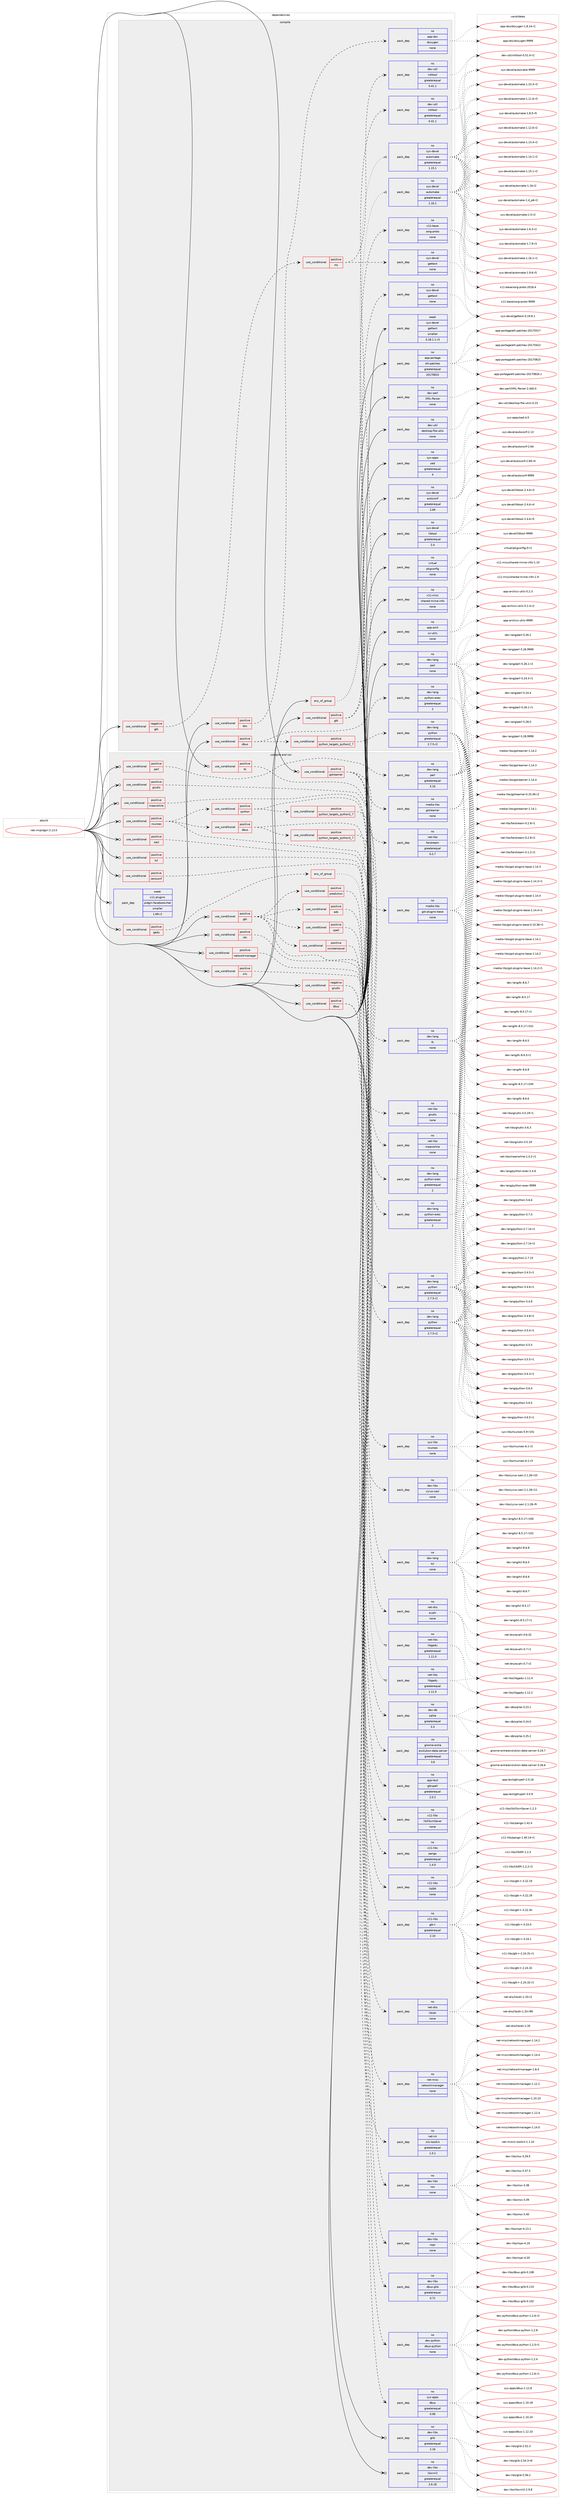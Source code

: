 digraph prolog {

# *************
# Graph options
# *************

newrank=true;
concentrate=true;
compound=true;
graph [rankdir=LR,fontname=Helvetica,fontsize=10,ranksep=1.5];#, ranksep=2.5, nodesep=0.2];
edge  [arrowhead=vee];
node  [fontname=Helvetica,fontsize=10];

# **********
# The ebuild
# **********

subgraph cluster_leftcol {
color=gray;
rank=same;
label=<<i>ebuild</i>>;
id [label="net-im/pidgin-2.13.0", color=red, width=4, href="../net-im/pidgin-2.13.0.svg"];
}

# ****************
# The dependencies
# ****************

subgraph cluster_midcol {
color=gray;
label=<<i>dependencies</i>>;
subgraph cluster_compile {
fillcolor="#eeeeee";
style=filled;
label=<<i>compile</i>>;
subgraph any146 {
dependency6057 [label=<<TABLE BORDER="0" CELLBORDER="1" CELLSPACING="0" CELLPADDING="4"><TR><TD CELLPADDING="10">any_of_group</TD></TR></TABLE>>, shape=none, color=red];subgraph pack4957 {
dependency6058 [label=<<TABLE BORDER="0" CELLBORDER="1" CELLSPACING="0" CELLPADDING="4" WIDTH="220"><TR><TD ROWSPAN="6" CELLPADDING="30">pack_dep</TD></TR><TR><TD WIDTH="110">no</TD></TR><TR><TD>sys-devel</TD></TR><TR><TD>automake</TD></TR><TR><TD>greaterequal</TD></TR><TR><TD>1.16.1</TD></TR></TABLE>>, shape=none, color=blue];
}
dependency6057:e -> dependency6058:w [weight=20,style="dotted",arrowhead="oinv"];
subgraph pack4958 {
dependency6059 [label=<<TABLE BORDER="0" CELLBORDER="1" CELLSPACING="0" CELLPADDING="4" WIDTH="220"><TR><TD ROWSPAN="6" CELLPADDING="30">pack_dep</TD></TR><TR><TD WIDTH="110">no</TD></TR><TR><TD>sys-devel</TD></TR><TR><TD>automake</TD></TR><TR><TD>greaterequal</TD></TR><TR><TD>1.15.1</TD></TR></TABLE>>, shape=none, color=blue];
}
dependency6057:e -> dependency6059:w [weight=20,style="dotted",arrowhead="oinv"];
}
id:e -> dependency6057:w [weight=20,style="solid",arrowhead="vee"];
subgraph cond946 {
dependency6060 [label=<<TABLE BORDER="0" CELLBORDER="1" CELLSPACING="0" CELLPADDING="4"><TR><TD ROWSPAN="3" CELLPADDING="10">use_conditional</TD></TR><TR><TD>negative</TD></TR><TR><TD>gtk</TD></TR></TABLE>>, shape=none, color=red];
subgraph cond947 {
dependency6061 [label=<<TABLE BORDER="0" CELLBORDER="1" CELLSPACING="0" CELLPADDING="4"><TR><TD ROWSPAN="3" CELLPADDING="10">use_conditional</TD></TR><TR><TD>positive</TD></TR><TR><TD>nls</TD></TR></TABLE>>, shape=none, color=red];
subgraph pack4959 {
dependency6062 [label=<<TABLE BORDER="0" CELLBORDER="1" CELLSPACING="0" CELLPADDING="4" WIDTH="220"><TR><TD ROWSPAN="6" CELLPADDING="30">pack_dep</TD></TR><TR><TD WIDTH="110">no</TD></TR><TR><TD>dev-util</TD></TR><TR><TD>intltool</TD></TR><TR><TD>greaterequal</TD></TR><TR><TD>0.41.1</TD></TR></TABLE>>, shape=none, color=blue];
}
dependency6061:e -> dependency6062:w [weight=20,style="dashed",arrowhead="vee"];
subgraph pack4960 {
dependency6063 [label=<<TABLE BORDER="0" CELLBORDER="1" CELLSPACING="0" CELLPADDING="4" WIDTH="220"><TR><TD ROWSPAN="6" CELLPADDING="30">pack_dep</TD></TR><TR><TD WIDTH="110">no</TD></TR><TR><TD>sys-devel</TD></TR><TR><TD>gettext</TD></TR><TR><TD>none</TD></TR><TR><TD></TD></TR></TABLE>>, shape=none, color=blue];
}
dependency6061:e -> dependency6063:w [weight=20,style="dashed",arrowhead="vee"];
}
dependency6060:e -> dependency6061:w [weight=20,style="dashed",arrowhead="vee"];
}
id:e -> dependency6060:w [weight=20,style="solid",arrowhead="vee"];
subgraph cond948 {
dependency6064 [label=<<TABLE BORDER="0" CELLBORDER="1" CELLSPACING="0" CELLPADDING="4"><TR><TD ROWSPAN="3" CELLPADDING="10">use_conditional</TD></TR><TR><TD>positive</TD></TR><TR><TD>dbus</TD></TR></TABLE>>, shape=none, color=red];
subgraph cond949 {
dependency6065 [label=<<TABLE BORDER="0" CELLBORDER="1" CELLSPACING="0" CELLPADDING="4"><TR><TD ROWSPAN="3" CELLPADDING="10">use_conditional</TD></TR><TR><TD>positive</TD></TR><TR><TD>python_targets_python2_7</TD></TR></TABLE>>, shape=none, color=red];
subgraph pack4961 {
dependency6066 [label=<<TABLE BORDER="0" CELLBORDER="1" CELLSPACING="0" CELLPADDING="4" WIDTH="220"><TR><TD ROWSPAN="6" CELLPADDING="30">pack_dep</TD></TR><TR><TD WIDTH="110">no</TD></TR><TR><TD>dev-lang</TD></TR><TR><TD>python</TD></TR><TR><TD>greaterequal</TD></TR><TR><TD>2.7.5-r2</TD></TR></TABLE>>, shape=none, color=blue];
}
dependency6065:e -> dependency6066:w [weight=20,style="dashed",arrowhead="vee"];
}
dependency6064:e -> dependency6065:w [weight=20,style="dashed",arrowhead="vee"];
subgraph pack4962 {
dependency6067 [label=<<TABLE BORDER="0" CELLBORDER="1" CELLSPACING="0" CELLPADDING="4" WIDTH="220"><TR><TD ROWSPAN="6" CELLPADDING="30">pack_dep</TD></TR><TR><TD WIDTH="110">no</TD></TR><TR><TD>dev-lang</TD></TR><TR><TD>python-exec</TD></TR><TR><TD>greaterequal</TD></TR><TR><TD>2</TD></TR></TABLE>>, shape=none, color=blue];
}
dependency6064:e -> dependency6067:w [weight=20,style="dashed",arrowhead="vee"];
}
id:e -> dependency6064:w [weight=20,style="solid",arrowhead="vee"];
subgraph cond950 {
dependency6068 [label=<<TABLE BORDER="0" CELLBORDER="1" CELLSPACING="0" CELLPADDING="4"><TR><TD ROWSPAN="3" CELLPADDING="10">use_conditional</TD></TR><TR><TD>positive</TD></TR><TR><TD>doc</TD></TR></TABLE>>, shape=none, color=red];
subgraph pack4963 {
dependency6069 [label=<<TABLE BORDER="0" CELLBORDER="1" CELLSPACING="0" CELLPADDING="4" WIDTH="220"><TR><TD ROWSPAN="6" CELLPADDING="30">pack_dep</TD></TR><TR><TD WIDTH="110">no</TD></TR><TR><TD>app-doc</TD></TR><TR><TD>doxygen</TD></TR><TR><TD>none</TD></TR><TR><TD></TD></TR></TABLE>>, shape=none, color=blue];
}
dependency6068:e -> dependency6069:w [weight=20,style="dashed",arrowhead="vee"];
}
id:e -> dependency6068:w [weight=20,style="solid",arrowhead="vee"];
subgraph cond951 {
dependency6070 [label=<<TABLE BORDER="0" CELLBORDER="1" CELLSPACING="0" CELLPADDING="4"><TR><TD ROWSPAN="3" CELLPADDING="10">use_conditional</TD></TR><TR><TD>positive</TD></TR><TR><TD>gtk</TD></TR></TABLE>>, shape=none, color=red];
subgraph pack4964 {
dependency6071 [label=<<TABLE BORDER="0" CELLBORDER="1" CELLSPACING="0" CELLPADDING="4" WIDTH="220"><TR><TD ROWSPAN="6" CELLPADDING="30">pack_dep</TD></TR><TR><TD WIDTH="110">no</TD></TR><TR><TD>x11-base</TD></TR><TR><TD>xorg-proto</TD></TR><TR><TD>none</TD></TR><TR><TD></TD></TR></TABLE>>, shape=none, color=blue];
}
dependency6070:e -> dependency6071:w [weight=20,style="dashed",arrowhead="vee"];
subgraph pack4965 {
dependency6072 [label=<<TABLE BORDER="0" CELLBORDER="1" CELLSPACING="0" CELLPADDING="4" WIDTH="220"><TR><TD ROWSPAN="6" CELLPADDING="30">pack_dep</TD></TR><TR><TD WIDTH="110">no</TD></TR><TR><TD>dev-util</TD></TR><TR><TD>intltool</TD></TR><TR><TD>greaterequal</TD></TR><TR><TD>0.41.1</TD></TR></TABLE>>, shape=none, color=blue];
}
dependency6070:e -> dependency6072:w [weight=20,style="dashed",arrowhead="vee"];
subgraph pack4966 {
dependency6073 [label=<<TABLE BORDER="0" CELLBORDER="1" CELLSPACING="0" CELLPADDING="4" WIDTH="220"><TR><TD ROWSPAN="6" CELLPADDING="30">pack_dep</TD></TR><TR><TD WIDTH="110">no</TD></TR><TR><TD>sys-devel</TD></TR><TR><TD>gettext</TD></TR><TR><TD>none</TD></TR><TR><TD></TD></TR></TABLE>>, shape=none, color=blue];
}
dependency6070:e -> dependency6073:w [weight=20,style="dashed",arrowhead="vee"];
}
id:e -> dependency6070:w [weight=20,style="solid",arrowhead="vee"];
subgraph pack4967 {
dependency6074 [label=<<TABLE BORDER="0" CELLBORDER="1" CELLSPACING="0" CELLPADDING="4" WIDTH="220"><TR><TD ROWSPAN="6" CELLPADDING="30">pack_dep</TD></TR><TR><TD WIDTH="110">no</TD></TR><TR><TD>app-arch</TD></TR><TR><TD>xz-utils</TD></TR><TR><TD>none</TD></TR><TR><TD></TD></TR></TABLE>>, shape=none, color=blue];
}
id:e -> dependency6074:w [weight=20,style="solid",arrowhead="vee"];
subgraph pack4968 {
dependency6075 [label=<<TABLE BORDER="0" CELLBORDER="1" CELLSPACING="0" CELLPADDING="4" WIDTH="220"><TR><TD ROWSPAN="6" CELLPADDING="30">pack_dep</TD></TR><TR><TD WIDTH="110">no</TD></TR><TR><TD>app-portage</TD></TR><TR><TD>elt-patches</TD></TR><TR><TD>greaterequal</TD></TR><TR><TD>20170815</TD></TR></TABLE>>, shape=none, color=blue];
}
id:e -> dependency6075:w [weight=20,style="solid",arrowhead="vee"];
subgraph pack4969 {
dependency6076 [label=<<TABLE BORDER="0" CELLBORDER="1" CELLSPACING="0" CELLPADDING="4" WIDTH="220"><TR><TD ROWSPAN="6" CELLPADDING="30">pack_dep</TD></TR><TR><TD WIDTH="110">no</TD></TR><TR><TD>dev-lang</TD></TR><TR><TD>perl</TD></TR><TR><TD>none</TD></TR><TR><TD></TD></TR></TABLE>>, shape=none, color=blue];
}
id:e -> dependency6076:w [weight=20,style="solid",arrowhead="vee"];
subgraph pack4970 {
dependency6077 [label=<<TABLE BORDER="0" CELLBORDER="1" CELLSPACING="0" CELLPADDING="4" WIDTH="220"><TR><TD ROWSPAN="6" CELLPADDING="30">pack_dep</TD></TR><TR><TD WIDTH="110">no</TD></TR><TR><TD>dev-perl</TD></TR><TR><TD>XML-Parser</TD></TR><TR><TD>none</TD></TR><TR><TD></TD></TR></TABLE>>, shape=none, color=blue];
}
id:e -> dependency6077:w [weight=20,style="solid",arrowhead="vee"];
subgraph pack4971 {
dependency6078 [label=<<TABLE BORDER="0" CELLBORDER="1" CELLSPACING="0" CELLPADDING="4" WIDTH="220"><TR><TD ROWSPAN="6" CELLPADDING="30">pack_dep</TD></TR><TR><TD WIDTH="110">no</TD></TR><TR><TD>dev-util</TD></TR><TR><TD>desktop-file-utils</TD></TR><TR><TD>none</TD></TR><TR><TD></TD></TR></TABLE>>, shape=none, color=blue];
}
id:e -> dependency6078:w [weight=20,style="solid",arrowhead="vee"];
subgraph pack4972 {
dependency6079 [label=<<TABLE BORDER="0" CELLBORDER="1" CELLSPACING="0" CELLPADDING="4" WIDTH="220"><TR><TD ROWSPAN="6" CELLPADDING="30">pack_dep</TD></TR><TR><TD WIDTH="110">no</TD></TR><TR><TD>sys-apps</TD></TR><TR><TD>sed</TD></TR><TR><TD>greaterequal</TD></TR><TR><TD>4</TD></TR></TABLE>>, shape=none, color=blue];
}
id:e -> dependency6079:w [weight=20,style="solid",arrowhead="vee"];
subgraph pack4973 {
dependency6080 [label=<<TABLE BORDER="0" CELLBORDER="1" CELLSPACING="0" CELLPADDING="4" WIDTH="220"><TR><TD ROWSPAN="6" CELLPADDING="30">pack_dep</TD></TR><TR><TD WIDTH="110">no</TD></TR><TR><TD>sys-devel</TD></TR><TR><TD>autoconf</TD></TR><TR><TD>greaterequal</TD></TR><TR><TD>2.69</TD></TR></TABLE>>, shape=none, color=blue];
}
id:e -> dependency6080:w [weight=20,style="solid",arrowhead="vee"];
subgraph pack4974 {
dependency6081 [label=<<TABLE BORDER="0" CELLBORDER="1" CELLSPACING="0" CELLPADDING="4" WIDTH="220"><TR><TD ROWSPAN="6" CELLPADDING="30">pack_dep</TD></TR><TR><TD WIDTH="110">no</TD></TR><TR><TD>sys-devel</TD></TR><TR><TD>libtool</TD></TR><TR><TD>greaterequal</TD></TR><TR><TD>2.4</TD></TR></TABLE>>, shape=none, color=blue];
}
id:e -> dependency6081:w [weight=20,style="solid",arrowhead="vee"];
subgraph pack4975 {
dependency6082 [label=<<TABLE BORDER="0" CELLBORDER="1" CELLSPACING="0" CELLPADDING="4" WIDTH="220"><TR><TD ROWSPAN="6" CELLPADDING="30">pack_dep</TD></TR><TR><TD WIDTH="110">no</TD></TR><TR><TD>virtual</TD></TR><TR><TD>pkgconfig</TD></TR><TR><TD>none</TD></TR><TR><TD></TD></TR></TABLE>>, shape=none, color=blue];
}
id:e -> dependency6082:w [weight=20,style="solid",arrowhead="vee"];
subgraph pack4976 {
dependency6083 [label=<<TABLE BORDER="0" CELLBORDER="1" CELLSPACING="0" CELLPADDING="4" WIDTH="220"><TR><TD ROWSPAN="6" CELLPADDING="30">pack_dep</TD></TR><TR><TD WIDTH="110">no</TD></TR><TR><TD>x11-misc</TD></TR><TR><TD>shared-mime-info</TD></TR><TR><TD>none</TD></TR><TR><TD></TD></TR></TABLE>>, shape=none, color=blue];
}
id:e -> dependency6083:w [weight=20,style="solid",arrowhead="vee"];
subgraph pack4977 {
dependency6084 [label=<<TABLE BORDER="0" CELLBORDER="1" CELLSPACING="0" CELLPADDING="4" WIDTH="220"><TR><TD ROWSPAN="6" CELLPADDING="30">pack_dep</TD></TR><TR><TD WIDTH="110">weak</TD></TR><TR><TD>sys-devel</TD></TR><TR><TD>gettext</TD></TR><TR><TD>smaller</TD></TR><TR><TD>0.18.1.1-r3</TD></TR></TABLE>>, shape=none, color=blue];
}
id:e -> dependency6084:w [weight=20,style="solid",arrowhead="vee"];
}
subgraph cluster_compileandrun {
fillcolor="#eeeeee";
style=filled;
label=<<i>compile and run</i>>;
subgraph cond952 {
dependency6085 [label=<<TABLE BORDER="0" CELLBORDER="1" CELLSPACING="0" CELLPADDING="4"><TR><TD ROWSPAN="3" CELLPADDING="10">use_conditional</TD></TR><TR><TD>negative</TD></TR><TR><TD>gnutls</TD></TR></TABLE>>, shape=none, color=red];
subgraph pack4978 {
dependency6086 [label=<<TABLE BORDER="0" CELLBORDER="1" CELLSPACING="0" CELLPADDING="4" WIDTH="220"><TR><TD ROWSPAN="6" CELLPADDING="30">pack_dep</TD></TR><TR><TD WIDTH="110">no</TD></TR><TR><TD>dev-libs</TD></TR><TR><TD>nspr</TD></TR><TR><TD>none</TD></TR><TR><TD></TD></TR></TABLE>>, shape=none, color=blue];
}
dependency6085:e -> dependency6086:w [weight=20,style="dashed",arrowhead="vee"];
subgraph pack4979 {
dependency6087 [label=<<TABLE BORDER="0" CELLBORDER="1" CELLSPACING="0" CELLPADDING="4" WIDTH="220"><TR><TD ROWSPAN="6" CELLPADDING="30">pack_dep</TD></TR><TR><TD WIDTH="110">no</TD></TR><TR><TD>dev-libs</TD></TR><TR><TD>nss</TD></TR><TR><TD>none</TD></TR><TR><TD></TD></TR></TABLE>>, shape=none, color=blue];
}
dependency6085:e -> dependency6087:w [weight=20,style="dashed",arrowhead="vee"];
}
id:e -> dependency6085:w [weight=20,style="solid",arrowhead="odotvee"];
subgraph cond953 {
dependency6088 [label=<<TABLE BORDER="0" CELLBORDER="1" CELLSPACING="0" CELLPADDING="4"><TR><TD ROWSPAN="3" CELLPADDING="10">use_conditional</TD></TR><TR><TD>positive</TD></TR><TR><TD>dbus</TD></TR></TABLE>>, shape=none, color=red];
subgraph pack4980 {
dependency6089 [label=<<TABLE BORDER="0" CELLBORDER="1" CELLSPACING="0" CELLPADDING="4" WIDTH="220"><TR><TD ROWSPAN="6" CELLPADDING="30">pack_dep</TD></TR><TR><TD WIDTH="110">no</TD></TR><TR><TD>dev-libs</TD></TR><TR><TD>dbus-glib</TD></TR><TR><TD>greaterequal</TD></TR><TR><TD>0.71</TD></TR></TABLE>>, shape=none, color=blue];
}
dependency6088:e -> dependency6089:w [weight=20,style="dashed",arrowhead="vee"];
subgraph pack4981 {
dependency6090 [label=<<TABLE BORDER="0" CELLBORDER="1" CELLSPACING="0" CELLPADDING="4" WIDTH="220"><TR><TD ROWSPAN="6" CELLPADDING="30">pack_dep</TD></TR><TR><TD WIDTH="110">no</TD></TR><TR><TD>sys-apps</TD></TR><TR><TD>dbus</TD></TR><TR><TD>greaterequal</TD></TR><TR><TD>0.90</TD></TR></TABLE>>, shape=none, color=blue];
}
dependency6088:e -> dependency6090:w [weight=20,style="dashed",arrowhead="vee"];
subgraph pack4982 {
dependency6091 [label=<<TABLE BORDER="0" CELLBORDER="1" CELLSPACING="0" CELLPADDING="4" WIDTH="220"><TR><TD ROWSPAN="6" CELLPADDING="30">pack_dep</TD></TR><TR><TD WIDTH="110">no</TD></TR><TR><TD>dev-python</TD></TR><TR><TD>dbus-python</TD></TR><TR><TD>none</TD></TR><TR><TD></TD></TR></TABLE>>, shape=none, color=blue];
}
dependency6088:e -> dependency6091:w [weight=20,style="dashed",arrowhead="vee"];
}
id:e -> dependency6088:w [weight=20,style="solid",arrowhead="odotvee"];
subgraph cond954 {
dependency6092 [label=<<TABLE BORDER="0" CELLBORDER="1" CELLSPACING="0" CELLPADDING="4"><TR><TD ROWSPAN="3" CELLPADDING="10">use_conditional</TD></TR><TR><TD>positive</TD></TR><TR><TD>gadu</TD></TR></TABLE>>, shape=none, color=red];
subgraph any147 {
dependency6093 [label=<<TABLE BORDER="0" CELLBORDER="1" CELLSPACING="0" CELLPADDING="4"><TR><TD CELLPADDING="10">any_of_group</TD></TR></TABLE>>, shape=none, color=red];subgraph pack4983 {
dependency6094 [label=<<TABLE BORDER="0" CELLBORDER="1" CELLSPACING="0" CELLPADDING="4" WIDTH="220"><TR><TD ROWSPAN="6" CELLPADDING="30">pack_dep</TD></TR><TR><TD WIDTH="110">no</TD></TR><TR><TD>net-libs</TD></TR><TR><TD>libgadu</TD></TR><TR><TD>greaterequal</TD></TR><TR><TD>1.11.0</TD></TR></TABLE>>, shape=none, color=blue];
}
dependency6093:e -> dependency6094:w [weight=20,style="dotted",arrowhead="oinv"];
subgraph pack4984 {
dependency6095 [label=<<TABLE BORDER="0" CELLBORDER="1" CELLSPACING="0" CELLPADDING="4" WIDTH="220"><TR><TD ROWSPAN="6" CELLPADDING="30">pack_dep</TD></TR><TR><TD WIDTH="110">no</TD></TR><TR><TD>net-libs</TD></TR><TR><TD>libgadu</TD></TR><TR><TD>greaterequal</TD></TR><TR><TD>1.11.0</TD></TR></TABLE>>, shape=none, color=blue];
}
dependency6093:e -> dependency6095:w [weight=20,style="dotted",arrowhead="oinv"];
}
dependency6092:e -> dependency6093:w [weight=20,style="dashed",arrowhead="vee"];
}
id:e -> dependency6092:w [weight=20,style="solid",arrowhead="odotvee"];
subgraph cond955 {
dependency6096 [label=<<TABLE BORDER="0" CELLBORDER="1" CELLSPACING="0" CELLPADDING="4"><TR><TD ROWSPAN="3" CELLPADDING="10">use_conditional</TD></TR><TR><TD>positive</TD></TR><TR><TD>gnutls</TD></TR></TABLE>>, shape=none, color=red];
subgraph pack4985 {
dependency6097 [label=<<TABLE BORDER="0" CELLBORDER="1" CELLSPACING="0" CELLPADDING="4" WIDTH="220"><TR><TD ROWSPAN="6" CELLPADDING="30">pack_dep</TD></TR><TR><TD WIDTH="110">no</TD></TR><TR><TD>net-libs</TD></TR><TR><TD>gnutls</TD></TR><TR><TD>none</TD></TR><TR><TD></TD></TR></TABLE>>, shape=none, color=blue];
}
dependency6096:e -> dependency6097:w [weight=20,style="dashed",arrowhead="vee"];
}
id:e -> dependency6096:w [weight=20,style="solid",arrowhead="odotvee"];
subgraph cond956 {
dependency6098 [label=<<TABLE BORDER="0" CELLBORDER="1" CELLSPACING="0" CELLPADDING="4"><TR><TD ROWSPAN="3" CELLPADDING="10">use_conditional</TD></TR><TR><TD>positive</TD></TR><TR><TD>gstreamer</TD></TR></TABLE>>, shape=none, color=red];
subgraph pack4986 {
dependency6099 [label=<<TABLE BORDER="0" CELLBORDER="1" CELLSPACING="0" CELLPADDING="4" WIDTH="220"><TR><TD ROWSPAN="6" CELLPADDING="30">pack_dep</TD></TR><TR><TD WIDTH="110">no</TD></TR><TR><TD>media-libs</TD></TR><TR><TD>gstreamer</TD></TR><TR><TD>none</TD></TR><TR><TD></TD></TR></TABLE>>, shape=none, color=blue];
}
dependency6098:e -> dependency6099:w [weight=20,style="dashed",arrowhead="vee"];
subgraph pack4987 {
dependency6100 [label=<<TABLE BORDER="0" CELLBORDER="1" CELLSPACING="0" CELLPADDING="4" WIDTH="220"><TR><TD ROWSPAN="6" CELLPADDING="30">pack_dep</TD></TR><TR><TD WIDTH="110">no</TD></TR><TR><TD>media-libs</TD></TR><TR><TD>gst-plugins-base</TD></TR><TR><TD>none</TD></TR><TR><TD></TD></TR></TABLE>>, shape=none, color=blue];
}
dependency6098:e -> dependency6100:w [weight=20,style="dashed",arrowhead="vee"];
subgraph pack4988 {
dependency6101 [label=<<TABLE BORDER="0" CELLBORDER="1" CELLSPACING="0" CELLPADDING="4" WIDTH="220"><TR><TD ROWSPAN="6" CELLPADDING="30">pack_dep</TD></TR><TR><TD WIDTH="110">no</TD></TR><TR><TD>net-libs</TD></TR><TR><TD>farstream</TD></TR><TR><TD>greaterequal</TD></TR><TR><TD>0.2.7</TD></TR></TABLE>>, shape=none, color=blue];
}
dependency6098:e -> dependency6101:w [weight=20,style="dashed",arrowhead="vee"];
}
id:e -> dependency6098:w [weight=20,style="solid",arrowhead="odotvee"];
subgraph cond957 {
dependency6102 [label=<<TABLE BORDER="0" CELLBORDER="1" CELLSPACING="0" CELLPADDING="4"><TR><TD ROWSPAN="3" CELLPADDING="10">use_conditional</TD></TR><TR><TD>positive</TD></TR><TR><TD>gtk</TD></TR></TABLE>>, shape=none, color=red];
subgraph pack4989 {
dependency6103 [label=<<TABLE BORDER="0" CELLBORDER="1" CELLSPACING="0" CELLPADDING="4" WIDTH="220"><TR><TD ROWSPAN="6" CELLPADDING="30">pack_dep</TD></TR><TR><TD WIDTH="110">no</TD></TR><TR><TD>x11-libs</TD></TR><TR><TD>gtk+</TD></TR><TR><TD>greaterequal</TD></TR><TR><TD>2.10</TD></TR></TABLE>>, shape=none, color=blue];
}
dependency6102:e -> dependency6103:w [weight=20,style="dashed",arrowhead="vee"];
subgraph pack4990 {
dependency6104 [label=<<TABLE BORDER="0" CELLBORDER="1" CELLSPACING="0" CELLPADDING="4" WIDTH="220"><TR><TD ROWSPAN="6" CELLPADDING="30">pack_dep</TD></TR><TR><TD WIDTH="110">no</TD></TR><TR><TD>x11-libs</TD></TR><TR><TD>libSM</TD></TR><TR><TD>none</TD></TR><TR><TD></TD></TR></TABLE>>, shape=none, color=blue];
}
dependency6102:e -> dependency6104:w [weight=20,style="dashed",arrowhead="vee"];
subgraph pack4991 {
dependency6105 [label=<<TABLE BORDER="0" CELLBORDER="1" CELLSPACING="0" CELLPADDING="4" WIDTH="220"><TR><TD ROWSPAN="6" CELLPADDING="30">pack_dep</TD></TR><TR><TD WIDTH="110">no</TD></TR><TR><TD>x11-libs</TD></TR><TR><TD>pango</TD></TR><TR><TD>greaterequal</TD></TR><TR><TD>1.4.0</TD></TR></TABLE>>, shape=none, color=blue];
}
dependency6102:e -> dependency6105:w [weight=20,style="dashed",arrowhead="vee"];
subgraph cond958 {
dependency6106 [label=<<TABLE BORDER="0" CELLBORDER="1" CELLSPACING="0" CELLPADDING="4"><TR><TD ROWSPAN="3" CELLPADDING="10">use_conditional</TD></TR><TR><TD>positive</TD></TR><TR><TD>xscreensaver</TD></TR></TABLE>>, shape=none, color=red];
subgraph pack4992 {
dependency6107 [label=<<TABLE BORDER="0" CELLBORDER="1" CELLSPACING="0" CELLPADDING="4" WIDTH="220"><TR><TD ROWSPAN="6" CELLPADDING="30">pack_dep</TD></TR><TR><TD WIDTH="110">no</TD></TR><TR><TD>x11-libs</TD></TR><TR><TD>libXScrnSaver</TD></TR><TR><TD>none</TD></TR><TR><TD></TD></TR></TABLE>>, shape=none, color=blue];
}
dependency6106:e -> dependency6107:w [weight=20,style="dashed",arrowhead="vee"];
}
dependency6102:e -> dependency6106:w [weight=20,style="dashed",arrowhead="vee"];
subgraph cond959 {
dependency6108 [label=<<TABLE BORDER="0" CELLBORDER="1" CELLSPACING="0" CELLPADDING="4"><TR><TD ROWSPAN="3" CELLPADDING="10">use_conditional</TD></TR><TR><TD>positive</TD></TR><TR><TD>spell</TD></TR></TABLE>>, shape=none, color=red];
subgraph pack4993 {
dependency6109 [label=<<TABLE BORDER="0" CELLBORDER="1" CELLSPACING="0" CELLPADDING="4" WIDTH="220"><TR><TD ROWSPAN="6" CELLPADDING="30">pack_dep</TD></TR><TR><TD WIDTH="110">no</TD></TR><TR><TD>app-text</TD></TR><TR><TD>gtkspell</TD></TR><TR><TD>greaterequal</TD></TR><TR><TD>2.0.2</TD></TR></TABLE>>, shape=none, color=blue];
}
dependency6108:e -> dependency6109:w [weight=20,style="dashed",arrowhead="vee"];
}
dependency6102:e -> dependency6108:w [weight=20,style="dashed",arrowhead="vee"];
subgraph cond960 {
dependency6110 [label=<<TABLE BORDER="0" CELLBORDER="1" CELLSPACING="0" CELLPADDING="4"><TR><TD ROWSPAN="3" CELLPADDING="10">use_conditional</TD></TR><TR><TD>positive</TD></TR><TR><TD>eds</TD></TR></TABLE>>, shape=none, color=red];
subgraph pack4994 {
dependency6111 [label=<<TABLE BORDER="0" CELLBORDER="1" CELLSPACING="0" CELLPADDING="4" WIDTH="220"><TR><TD ROWSPAN="6" CELLPADDING="30">pack_dep</TD></TR><TR><TD WIDTH="110">no</TD></TR><TR><TD>gnome-extra</TD></TR><TR><TD>evolution-data-server</TD></TR><TR><TD>greaterequal</TD></TR><TR><TD>3.6</TD></TR></TABLE>>, shape=none, color=blue];
}
dependency6110:e -> dependency6111:w [weight=20,style="dashed",arrowhead="vee"];
}
dependency6102:e -> dependency6110:w [weight=20,style="dashed",arrowhead="vee"];
subgraph cond961 {
dependency6112 [label=<<TABLE BORDER="0" CELLBORDER="1" CELLSPACING="0" CELLPADDING="4"><TR><TD ROWSPAN="3" CELLPADDING="10">use_conditional</TD></TR><TR><TD>positive</TD></TR><TR><TD>prediction</TD></TR></TABLE>>, shape=none, color=red];
subgraph pack4995 {
dependency6113 [label=<<TABLE BORDER="0" CELLBORDER="1" CELLSPACING="0" CELLPADDING="4" WIDTH="220"><TR><TD ROWSPAN="6" CELLPADDING="30">pack_dep</TD></TR><TR><TD WIDTH="110">no</TD></TR><TR><TD>dev-db</TD></TR><TR><TD>sqlite</TD></TR><TR><TD>greaterequal</TD></TR><TR><TD>3.3</TD></TR></TABLE>>, shape=none, color=blue];
}
dependency6112:e -> dependency6113:w [weight=20,style="dashed",arrowhead="vee"];
}
dependency6102:e -> dependency6112:w [weight=20,style="dashed",arrowhead="vee"];
}
id:e -> dependency6102:w [weight=20,style="solid",arrowhead="odotvee"];
subgraph cond962 {
dependency6114 [label=<<TABLE BORDER="0" CELLBORDER="1" CELLSPACING="0" CELLPADDING="4"><TR><TD ROWSPAN="3" CELLPADDING="10">use_conditional</TD></TR><TR><TD>positive</TD></TR><TR><TD>idn</TD></TR></TABLE>>, shape=none, color=red];
subgraph pack4996 {
dependency6115 [label=<<TABLE BORDER="0" CELLBORDER="1" CELLSPACING="0" CELLPADDING="4" WIDTH="220"><TR><TD ROWSPAN="6" CELLPADDING="30">pack_dep</TD></TR><TR><TD WIDTH="110">no</TD></TR><TR><TD>net-dns</TD></TR><TR><TD>libidn</TD></TR><TR><TD>none</TD></TR><TR><TD></TD></TR></TABLE>>, shape=none, color=blue];
}
dependency6114:e -> dependency6115:w [weight=20,style="dashed",arrowhead="vee"];
}
id:e -> dependency6114:w [weight=20,style="solid",arrowhead="odotvee"];
subgraph cond963 {
dependency6116 [label=<<TABLE BORDER="0" CELLBORDER="1" CELLSPACING="0" CELLPADDING="4"><TR><TD ROWSPAN="3" CELLPADDING="10">use_conditional</TD></TR><TR><TD>positive</TD></TR><TR><TD>meanwhile</TD></TR></TABLE>>, shape=none, color=red];
subgraph pack4997 {
dependency6117 [label=<<TABLE BORDER="0" CELLBORDER="1" CELLSPACING="0" CELLPADDING="4" WIDTH="220"><TR><TD ROWSPAN="6" CELLPADDING="30">pack_dep</TD></TR><TR><TD WIDTH="110">no</TD></TR><TR><TD>net-libs</TD></TR><TR><TD>meanwhile</TD></TR><TR><TD>none</TD></TR><TR><TD></TD></TR></TABLE>>, shape=none, color=blue];
}
dependency6116:e -> dependency6117:w [weight=20,style="dashed",arrowhead="vee"];
}
id:e -> dependency6116:w [weight=20,style="solid",arrowhead="odotvee"];
subgraph cond964 {
dependency6118 [label=<<TABLE BORDER="0" CELLBORDER="1" CELLSPACING="0" CELLPADDING="4"><TR><TD ROWSPAN="3" CELLPADDING="10">use_conditional</TD></TR><TR><TD>positive</TD></TR><TR><TD>ncurses</TD></TR></TABLE>>, shape=none, color=red];
subgraph pack4998 {
dependency6119 [label=<<TABLE BORDER="0" CELLBORDER="1" CELLSPACING="0" CELLPADDING="4" WIDTH="220"><TR><TD ROWSPAN="6" CELLPADDING="30">pack_dep</TD></TR><TR><TD WIDTH="110">no</TD></TR><TR><TD>sys-libs</TD></TR><TR><TD>ncurses</TD></TR><TR><TD>none</TD></TR><TR><TD></TD></TR></TABLE>>, shape=none, color=blue];
}
dependency6118:e -> dependency6119:w [weight=20,style="dashed",arrowhead="vee"];
subgraph cond965 {
dependency6120 [label=<<TABLE BORDER="0" CELLBORDER="1" CELLSPACING="0" CELLPADDING="4"><TR><TD ROWSPAN="3" CELLPADDING="10">use_conditional</TD></TR><TR><TD>positive</TD></TR><TR><TD>dbus</TD></TR></TABLE>>, shape=none, color=red];
subgraph cond966 {
dependency6121 [label=<<TABLE BORDER="0" CELLBORDER="1" CELLSPACING="0" CELLPADDING="4"><TR><TD ROWSPAN="3" CELLPADDING="10">use_conditional</TD></TR><TR><TD>positive</TD></TR><TR><TD>python_targets_python2_7</TD></TR></TABLE>>, shape=none, color=red];
subgraph pack4999 {
dependency6122 [label=<<TABLE BORDER="0" CELLBORDER="1" CELLSPACING="0" CELLPADDING="4" WIDTH="220"><TR><TD ROWSPAN="6" CELLPADDING="30">pack_dep</TD></TR><TR><TD WIDTH="110">no</TD></TR><TR><TD>dev-lang</TD></TR><TR><TD>python</TD></TR><TR><TD>greaterequal</TD></TR><TR><TD>2.7.5-r2</TD></TR></TABLE>>, shape=none, color=blue];
}
dependency6121:e -> dependency6122:w [weight=20,style="dashed",arrowhead="vee"];
}
dependency6120:e -> dependency6121:w [weight=20,style="dashed",arrowhead="vee"];
subgraph pack5000 {
dependency6123 [label=<<TABLE BORDER="0" CELLBORDER="1" CELLSPACING="0" CELLPADDING="4" WIDTH="220"><TR><TD ROWSPAN="6" CELLPADDING="30">pack_dep</TD></TR><TR><TD WIDTH="110">no</TD></TR><TR><TD>dev-lang</TD></TR><TR><TD>python-exec</TD></TR><TR><TD>greaterequal</TD></TR><TR><TD>2</TD></TR></TABLE>>, shape=none, color=blue];
}
dependency6120:e -> dependency6123:w [weight=20,style="dashed",arrowhead="vee"];
}
dependency6118:e -> dependency6120:w [weight=20,style="dashed",arrowhead="vee"];
subgraph cond967 {
dependency6124 [label=<<TABLE BORDER="0" CELLBORDER="1" CELLSPACING="0" CELLPADDING="4"><TR><TD ROWSPAN="3" CELLPADDING="10">use_conditional</TD></TR><TR><TD>positive</TD></TR><TR><TD>python</TD></TR></TABLE>>, shape=none, color=red];
subgraph cond968 {
dependency6125 [label=<<TABLE BORDER="0" CELLBORDER="1" CELLSPACING="0" CELLPADDING="4"><TR><TD ROWSPAN="3" CELLPADDING="10">use_conditional</TD></TR><TR><TD>positive</TD></TR><TR><TD>python_targets_python2_7</TD></TR></TABLE>>, shape=none, color=red];
subgraph pack5001 {
dependency6126 [label=<<TABLE BORDER="0" CELLBORDER="1" CELLSPACING="0" CELLPADDING="4" WIDTH="220"><TR><TD ROWSPAN="6" CELLPADDING="30">pack_dep</TD></TR><TR><TD WIDTH="110">no</TD></TR><TR><TD>dev-lang</TD></TR><TR><TD>python</TD></TR><TR><TD>greaterequal</TD></TR><TR><TD>2.7.5-r2</TD></TR></TABLE>>, shape=none, color=blue];
}
dependency6125:e -> dependency6126:w [weight=20,style="dashed",arrowhead="vee"];
}
dependency6124:e -> dependency6125:w [weight=20,style="dashed",arrowhead="vee"];
subgraph pack5002 {
dependency6127 [label=<<TABLE BORDER="0" CELLBORDER="1" CELLSPACING="0" CELLPADDING="4" WIDTH="220"><TR><TD ROWSPAN="6" CELLPADDING="30">pack_dep</TD></TR><TR><TD WIDTH="110">no</TD></TR><TR><TD>dev-lang</TD></TR><TR><TD>python-exec</TD></TR><TR><TD>greaterequal</TD></TR><TR><TD>2</TD></TR></TABLE>>, shape=none, color=blue];
}
dependency6124:e -> dependency6127:w [weight=20,style="dashed",arrowhead="vee"];
}
dependency6118:e -> dependency6124:w [weight=20,style="dashed",arrowhead="vee"];
}
id:e -> dependency6118:w [weight=20,style="solid",arrowhead="odotvee"];
subgraph cond969 {
dependency6128 [label=<<TABLE BORDER="0" CELLBORDER="1" CELLSPACING="0" CELLPADDING="4"><TR><TD ROWSPAN="3" CELLPADDING="10">use_conditional</TD></TR><TR><TD>positive</TD></TR><TR><TD>networkmanager</TD></TR></TABLE>>, shape=none, color=red];
subgraph pack5003 {
dependency6129 [label=<<TABLE BORDER="0" CELLBORDER="1" CELLSPACING="0" CELLPADDING="4" WIDTH="220"><TR><TD ROWSPAN="6" CELLPADDING="30">pack_dep</TD></TR><TR><TD WIDTH="110">no</TD></TR><TR><TD>net-misc</TD></TR><TR><TD>networkmanager</TD></TR><TR><TD>none</TD></TR><TR><TD></TD></TR></TABLE>>, shape=none, color=blue];
}
dependency6128:e -> dependency6129:w [weight=20,style="dashed",arrowhead="vee"];
}
id:e -> dependency6128:w [weight=20,style="solid",arrowhead="odotvee"];
subgraph cond970 {
dependency6130 [label=<<TABLE BORDER="0" CELLBORDER="1" CELLSPACING="0" CELLPADDING="4"><TR><TD ROWSPAN="3" CELLPADDING="10">use_conditional</TD></TR><TR><TD>positive</TD></TR><TR><TD>perl</TD></TR></TABLE>>, shape=none, color=red];
subgraph pack5004 {
dependency6131 [label=<<TABLE BORDER="0" CELLBORDER="1" CELLSPACING="0" CELLPADDING="4" WIDTH="220"><TR><TD ROWSPAN="6" CELLPADDING="30">pack_dep</TD></TR><TR><TD WIDTH="110">no</TD></TR><TR><TD>dev-lang</TD></TR><TR><TD>perl</TD></TR><TR><TD>greaterequal</TD></TR><TR><TD>5.16</TD></TR></TABLE>>, shape=none, color=blue];
}
dependency6130:e -> dependency6131:w [weight=20,style="dashed",arrowhead="vee"];
}
id:e -> dependency6130:w [weight=20,style="solid",arrowhead="odotvee"];
subgraph cond971 {
dependency6132 [label=<<TABLE BORDER="0" CELLBORDER="1" CELLSPACING="0" CELLPADDING="4"><TR><TD ROWSPAN="3" CELLPADDING="10">use_conditional</TD></TR><TR><TD>positive</TD></TR><TR><TD>sasl</TD></TR></TABLE>>, shape=none, color=red];
subgraph pack5005 {
dependency6133 [label=<<TABLE BORDER="0" CELLBORDER="1" CELLSPACING="0" CELLPADDING="4" WIDTH="220"><TR><TD ROWSPAN="6" CELLPADDING="30">pack_dep</TD></TR><TR><TD WIDTH="110">no</TD></TR><TR><TD>dev-libs</TD></TR><TR><TD>cyrus-sasl</TD></TR><TR><TD>none</TD></TR><TR><TD></TD></TR></TABLE>>, shape=none, color=blue];
}
dependency6132:e -> dependency6133:w [weight=20,style="dashed",arrowhead="vee"];
}
id:e -> dependency6132:w [weight=20,style="solid",arrowhead="odotvee"];
subgraph cond972 {
dependency6134 [label=<<TABLE BORDER="0" CELLBORDER="1" CELLSPACING="0" CELLPADDING="4"><TR><TD ROWSPAN="3" CELLPADDING="10">use_conditional</TD></TR><TR><TD>positive</TD></TR><TR><TD>silc</TD></TR></TABLE>>, shape=none, color=red];
subgraph pack5006 {
dependency6135 [label=<<TABLE BORDER="0" CELLBORDER="1" CELLSPACING="0" CELLPADDING="4" WIDTH="220"><TR><TD ROWSPAN="6" CELLPADDING="30">pack_dep</TD></TR><TR><TD WIDTH="110">no</TD></TR><TR><TD>net-im</TD></TR><TR><TD>silc-toolkit</TD></TR><TR><TD>greaterequal</TD></TR><TR><TD>1.0.1</TD></TR></TABLE>>, shape=none, color=blue];
}
dependency6134:e -> dependency6135:w [weight=20,style="dashed",arrowhead="vee"];
}
id:e -> dependency6134:w [weight=20,style="solid",arrowhead="odotvee"];
subgraph cond973 {
dependency6136 [label=<<TABLE BORDER="0" CELLBORDER="1" CELLSPACING="0" CELLPADDING="4"><TR><TD ROWSPAN="3" CELLPADDING="10">use_conditional</TD></TR><TR><TD>positive</TD></TR><TR><TD>tcl</TD></TR></TABLE>>, shape=none, color=red];
subgraph pack5007 {
dependency6137 [label=<<TABLE BORDER="0" CELLBORDER="1" CELLSPACING="0" CELLPADDING="4" WIDTH="220"><TR><TD ROWSPAN="6" CELLPADDING="30">pack_dep</TD></TR><TR><TD WIDTH="110">no</TD></TR><TR><TD>dev-lang</TD></TR><TR><TD>tcl</TD></TR><TR><TD>none</TD></TR><TR><TD></TD></TR></TABLE>>, shape=none, color=blue];
}
dependency6136:e -> dependency6137:w [weight=20,style="dashed",arrowhead="vee"];
}
id:e -> dependency6136:w [weight=20,style="solid",arrowhead="odotvee"];
subgraph cond974 {
dependency6138 [label=<<TABLE BORDER="0" CELLBORDER="1" CELLSPACING="0" CELLPADDING="4"><TR><TD ROWSPAN="3" CELLPADDING="10">use_conditional</TD></TR><TR><TD>positive</TD></TR><TR><TD>tk</TD></TR></TABLE>>, shape=none, color=red];
subgraph pack5008 {
dependency6139 [label=<<TABLE BORDER="0" CELLBORDER="1" CELLSPACING="0" CELLPADDING="4" WIDTH="220"><TR><TD ROWSPAN="6" CELLPADDING="30">pack_dep</TD></TR><TR><TD WIDTH="110">no</TD></TR><TR><TD>dev-lang</TD></TR><TR><TD>tk</TD></TR><TR><TD>none</TD></TR><TR><TD></TD></TR></TABLE>>, shape=none, color=blue];
}
dependency6138:e -> dependency6139:w [weight=20,style="dashed",arrowhead="vee"];
}
id:e -> dependency6138:w [weight=20,style="solid",arrowhead="odotvee"];
subgraph cond975 {
dependency6140 [label=<<TABLE BORDER="0" CELLBORDER="1" CELLSPACING="0" CELLPADDING="4"><TR><TD ROWSPAN="3" CELLPADDING="10">use_conditional</TD></TR><TR><TD>positive</TD></TR><TR><TD>zeroconf</TD></TR></TABLE>>, shape=none, color=red];
subgraph pack5009 {
dependency6141 [label=<<TABLE BORDER="0" CELLBORDER="1" CELLSPACING="0" CELLPADDING="4" WIDTH="220"><TR><TD ROWSPAN="6" CELLPADDING="30">pack_dep</TD></TR><TR><TD WIDTH="110">no</TD></TR><TR><TD>net-dns</TD></TR><TR><TD>avahi</TD></TR><TR><TD>none</TD></TR><TR><TD></TD></TR></TABLE>>, shape=none, color=blue];
}
dependency6140:e -> dependency6141:w [weight=20,style="dashed",arrowhead="vee"];
}
id:e -> dependency6140:w [weight=20,style="solid",arrowhead="odotvee"];
subgraph pack5010 {
dependency6142 [label=<<TABLE BORDER="0" CELLBORDER="1" CELLSPACING="0" CELLPADDING="4" WIDTH="220"><TR><TD ROWSPAN="6" CELLPADDING="30">pack_dep</TD></TR><TR><TD WIDTH="110">no</TD></TR><TR><TD>dev-libs</TD></TR><TR><TD>glib</TD></TR><TR><TD>greaterequal</TD></TR><TR><TD>2.16</TD></TR></TABLE>>, shape=none, color=blue];
}
id:e -> dependency6142:w [weight=20,style="solid",arrowhead="odotvee"];
subgraph pack5011 {
dependency6143 [label=<<TABLE BORDER="0" CELLBORDER="1" CELLSPACING="0" CELLPADDING="4" WIDTH="220"><TR><TD ROWSPAN="6" CELLPADDING="30">pack_dep</TD></TR><TR><TD WIDTH="110">no</TD></TR><TR><TD>dev-libs</TD></TR><TR><TD>libxml2</TD></TR><TR><TD>greaterequal</TD></TR><TR><TD>2.6.18</TD></TR></TABLE>>, shape=none, color=blue];
}
id:e -> dependency6143:w [weight=20,style="solid",arrowhead="odotvee"];
subgraph pack5012 {
dependency6144 [label=<<TABLE BORDER="0" CELLBORDER="1" CELLSPACING="0" CELLPADDING="4" WIDTH="220"><TR><TD ROWSPAN="6" CELLPADDING="30">pack_dep</TD></TR><TR><TD WIDTH="110">weak</TD></TR><TR><TD>x11-plugins</TD></TR><TR><TD>pidgin-facebookchat</TD></TR><TR><TD>smaller</TD></TR><TR><TD>1.69-r1</TD></TR></TABLE>>, shape=none, color=blue];
}
id:e -> dependency6144:w [weight=20,style="solid",arrowhead="odotvee"];
}
subgraph cluster_run {
fillcolor="#eeeeee";
style=filled;
label=<<i>run</i>>;
}
}

# **************
# The candidates
# **************

subgraph cluster_choices {
rank=same;
color=gray;
label=<<i>candidates</i>>;

subgraph choice4957 {
color=black;
nodesep=1;
choice11512111545100101118101108479711711611110997107101454946494846514511451 [label="sys-devel/automake-1.10.3-r3", color=red, width=4,href="../sys-devel/automake-1.10.3-r3.svg"];
choice11512111545100101118101108479711711611110997107101454946494946544511451 [label="sys-devel/automake-1.11.6-r3", color=red, width=4,href="../sys-devel/automake-1.11.6-r3.svg"];
choice11512111545100101118101108479711711611110997107101454946495046544511450 [label="sys-devel/automake-1.12.6-r2", color=red, width=4,href="../sys-devel/automake-1.12.6-r2.svg"];
choice11512111545100101118101108479711711611110997107101454946495146524511450 [label="sys-devel/automake-1.13.4-r2", color=red, width=4,href="../sys-devel/automake-1.13.4-r2.svg"];
choice11512111545100101118101108479711711611110997107101454946495246494511450 [label="sys-devel/automake-1.14.1-r2", color=red, width=4,href="../sys-devel/automake-1.14.1-r2.svg"];
choice11512111545100101118101108479711711611110997107101454946495346494511450 [label="sys-devel/automake-1.15.1-r2", color=red, width=4,href="../sys-devel/automake-1.15.1-r2.svg"];
choice1151211154510010111810110847971171161111099710710145494649544511450 [label="sys-devel/automake-1.16-r2", color=red, width=4,href="../sys-devel/automake-1.16-r2.svg"];
choice11512111545100101118101108479711711611110997107101454946495446494511449 [label="sys-devel/automake-1.16.1-r1", color=red, width=4,href="../sys-devel/automake-1.16.1-r1.svg"];
choice115121115451001011181011084797117116111109971071014549465295112544511450 [label="sys-devel/automake-1.4_p6-r2", color=red, width=4,href="../sys-devel/automake-1.4_p6-r2.svg"];
choice11512111545100101118101108479711711611110997107101454946534511450 [label="sys-devel/automake-1.5-r2", color=red, width=4,href="../sys-devel/automake-1.5-r2.svg"];
choice115121115451001011181011084797117116111109971071014549465446514511450 [label="sys-devel/automake-1.6.3-r2", color=red, width=4,href="../sys-devel/automake-1.6.3-r2.svg"];
choice115121115451001011181011084797117116111109971071014549465546574511451 [label="sys-devel/automake-1.7.9-r3", color=red, width=4,href="../sys-devel/automake-1.7.9-r3.svg"];
choice115121115451001011181011084797117116111109971071014549465646534511453 [label="sys-devel/automake-1.8.5-r5", color=red, width=4,href="../sys-devel/automake-1.8.5-r5.svg"];
choice115121115451001011181011084797117116111109971071014549465746544511453 [label="sys-devel/automake-1.9.6-r5", color=red, width=4,href="../sys-devel/automake-1.9.6-r5.svg"];
choice115121115451001011181011084797117116111109971071014557575757 [label="sys-devel/automake-9999", color=red, width=4,href="../sys-devel/automake-9999.svg"];
dependency6058:e -> choice11512111545100101118101108479711711611110997107101454946494846514511451:w [style=dotted,weight="100"];
dependency6058:e -> choice11512111545100101118101108479711711611110997107101454946494946544511451:w [style=dotted,weight="100"];
dependency6058:e -> choice11512111545100101118101108479711711611110997107101454946495046544511450:w [style=dotted,weight="100"];
dependency6058:e -> choice11512111545100101118101108479711711611110997107101454946495146524511450:w [style=dotted,weight="100"];
dependency6058:e -> choice11512111545100101118101108479711711611110997107101454946495246494511450:w [style=dotted,weight="100"];
dependency6058:e -> choice11512111545100101118101108479711711611110997107101454946495346494511450:w [style=dotted,weight="100"];
dependency6058:e -> choice1151211154510010111810110847971171161111099710710145494649544511450:w [style=dotted,weight="100"];
dependency6058:e -> choice11512111545100101118101108479711711611110997107101454946495446494511449:w [style=dotted,weight="100"];
dependency6058:e -> choice115121115451001011181011084797117116111109971071014549465295112544511450:w [style=dotted,weight="100"];
dependency6058:e -> choice11512111545100101118101108479711711611110997107101454946534511450:w [style=dotted,weight="100"];
dependency6058:e -> choice115121115451001011181011084797117116111109971071014549465446514511450:w [style=dotted,weight="100"];
dependency6058:e -> choice115121115451001011181011084797117116111109971071014549465546574511451:w [style=dotted,weight="100"];
dependency6058:e -> choice115121115451001011181011084797117116111109971071014549465646534511453:w [style=dotted,weight="100"];
dependency6058:e -> choice115121115451001011181011084797117116111109971071014549465746544511453:w [style=dotted,weight="100"];
dependency6058:e -> choice115121115451001011181011084797117116111109971071014557575757:w [style=dotted,weight="100"];
}
subgraph choice4958 {
color=black;
nodesep=1;
choice11512111545100101118101108479711711611110997107101454946494846514511451 [label="sys-devel/automake-1.10.3-r3", color=red, width=4,href="../sys-devel/automake-1.10.3-r3.svg"];
choice11512111545100101118101108479711711611110997107101454946494946544511451 [label="sys-devel/automake-1.11.6-r3", color=red, width=4,href="../sys-devel/automake-1.11.6-r3.svg"];
choice11512111545100101118101108479711711611110997107101454946495046544511450 [label="sys-devel/automake-1.12.6-r2", color=red, width=4,href="../sys-devel/automake-1.12.6-r2.svg"];
choice11512111545100101118101108479711711611110997107101454946495146524511450 [label="sys-devel/automake-1.13.4-r2", color=red, width=4,href="../sys-devel/automake-1.13.4-r2.svg"];
choice11512111545100101118101108479711711611110997107101454946495246494511450 [label="sys-devel/automake-1.14.1-r2", color=red, width=4,href="../sys-devel/automake-1.14.1-r2.svg"];
choice11512111545100101118101108479711711611110997107101454946495346494511450 [label="sys-devel/automake-1.15.1-r2", color=red, width=4,href="../sys-devel/automake-1.15.1-r2.svg"];
choice1151211154510010111810110847971171161111099710710145494649544511450 [label="sys-devel/automake-1.16-r2", color=red, width=4,href="../sys-devel/automake-1.16-r2.svg"];
choice11512111545100101118101108479711711611110997107101454946495446494511449 [label="sys-devel/automake-1.16.1-r1", color=red, width=4,href="../sys-devel/automake-1.16.1-r1.svg"];
choice115121115451001011181011084797117116111109971071014549465295112544511450 [label="sys-devel/automake-1.4_p6-r2", color=red, width=4,href="../sys-devel/automake-1.4_p6-r2.svg"];
choice11512111545100101118101108479711711611110997107101454946534511450 [label="sys-devel/automake-1.5-r2", color=red, width=4,href="../sys-devel/automake-1.5-r2.svg"];
choice115121115451001011181011084797117116111109971071014549465446514511450 [label="sys-devel/automake-1.6.3-r2", color=red, width=4,href="../sys-devel/automake-1.6.3-r2.svg"];
choice115121115451001011181011084797117116111109971071014549465546574511451 [label="sys-devel/automake-1.7.9-r3", color=red, width=4,href="../sys-devel/automake-1.7.9-r3.svg"];
choice115121115451001011181011084797117116111109971071014549465646534511453 [label="sys-devel/automake-1.8.5-r5", color=red, width=4,href="../sys-devel/automake-1.8.5-r5.svg"];
choice115121115451001011181011084797117116111109971071014549465746544511453 [label="sys-devel/automake-1.9.6-r5", color=red, width=4,href="../sys-devel/automake-1.9.6-r5.svg"];
choice115121115451001011181011084797117116111109971071014557575757 [label="sys-devel/automake-9999", color=red, width=4,href="../sys-devel/automake-9999.svg"];
dependency6059:e -> choice11512111545100101118101108479711711611110997107101454946494846514511451:w [style=dotted,weight="100"];
dependency6059:e -> choice11512111545100101118101108479711711611110997107101454946494946544511451:w [style=dotted,weight="100"];
dependency6059:e -> choice11512111545100101118101108479711711611110997107101454946495046544511450:w [style=dotted,weight="100"];
dependency6059:e -> choice11512111545100101118101108479711711611110997107101454946495146524511450:w [style=dotted,weight="100"];
dependency6059:e -> choice11512111545100101118101108479711711611110997107101454946495246494511450:w [style=dotted,weight="100"];
dependency6059:e -> choice11512111545100101118101108479711711611110997107101454946495346494511450:w [style=dotted,weight="100"];
dependency6059:e -> choice1151211154510010111810110847971171161111099710710145494649544511450:w [style=dotted,weight="100"];
dependency6059:e -> choice11512111545100101118101108479711711611110997107101454946495446494511449:w [style=dotted,weight="100"];
dependency6059:e -> choice115121115451001011181011084797117116111109971071014549465295112544511450:w [style=dotted,weight="100"];
dependency6059:e -> choice11512111545100101118101108479711711611110997107101454946534511450:w [style=dotted,weight="100"];
dependency6059:e -> choice115121115451001011181011084797117116111109971071014549465446514511450:w [style=dotted,weight="100"];
dependency6059:e -> choice115121115451001011181011084797117116111109971071014549465546574511451:w [style=dotted,weight="100"];
dependency6059:e -> choice115121115451001011181011084797117116111109971071014549465646534511453:w [style=dotted,weight="100"];
dependency6059:e -> choice115121115451001011181011084797117116111109971071014549465746544511453:w [style=dotted,weight="100"];
dependency6059:e -> choice115121115451001011181011084797117116111109971071014557575757:w [style=dotted,weight="100"];
}
subgraph choice4959 {
color=black;
nodesep=1;
choice1001011184511711610510847105110116108116111111108454846534946484511450 [label="dev-util/intltool-0.51.0-r2", color=red, width=4,href="../dev-util/intltool-0.51.0-r2.svg"];
dependency6062:e -> choice1001011184511711610510847105110116108116111111108454846534946484511450:w [style=dotted,weight="100"];
}
subgraph choice4960 {
color=black;
nodesep=1;
choice1151211154510010111810110847103101116116101120116454846495746564649 [label="sys-devel/gettext-0.19.8.1", color=red, width=4,href="../sys-devel/gettext-0.19.8.1.svg"];
dependency6063:e -> choice1151211154510010111810110847103101116116101120116454846495746564649:w [style=dotted,weight="100"];
}
subgraph choice4961 {
color=black;
nodesep=1;
choice100101118451089711010347112121116104111110455046554649524511449 [label="dev-lang/python-2.7.14-r1", color=red, width=4,href="../dev-lang/python-2.7.14-r1.svg"];
choice100101118451089711010347112121116104111110455046554649524511450 [label="dev-lang/python-2.7.14-r2", color=red, width=4,href="../dev-lang/python-2.7.14-r2.svg"];
choice10010111845108971101034711212111610411111045504655464953 [label="dev-lang/python-2.7.15", color=red, width=4,href="../dev-lang/python-2.7.15.svg"];
choice1001011184510897110103471121211161041111104551465246534511449 [label="dev-lang/python-3.4.5-r1", color=red, width=4,href="../dev-lang/python-3.4.5-r1.svg"];
choice1001011184510897110103471121211161041111104551465246544511449 [label="dev-lang/python-3.4.6-r1", color=red, width=4,href="../dev-lang/python-3.4.6-r1.svg"];
choice100101118451089711010347112121116104111110455146524656 [label="dev-lang/python-3.4.8", color=red, width=4,href="../dev-lang/python-3.4.8.svg"];
choice1001011184510897110103471121211161041111104551465246564511449 [label="dev-lang/python-3.4.8-r1", color=red, width=4,href="../dev-lang/python-3.4.8-r1.svg"];
choice1001011184510897110103471121211161041111104551465346524511449 [label="dev-lang/python-3.5.4-r1", color=red, width=4,href="../dev-lang/python-3.5.4-r1.svg"];
choice100101118451089711010347112121116104111110455146534653 [label="dev-lang/python-3.5.5", color=red, width=4,href="../dev-lang/python-3.5.5.svg"];
choice1001011184510897110103471121211161041111104551465346534511449 [label="dev-lang/python-3.5.5-r1", color=red, width=4,href="../dev-lang/python-3.5.5-r1.svg"];
choice1001011184510897110103471121211161041111104551465446514511449 [label="dev-lang/python-3.6.3-r1", color=red, width=4,href="../dev-lang/python-3.6.3-r1.svg"];
choice100101118451089711010347112121116104111110455146544652 [label="dev-lang/python-3.6.4", color=red, width=4,href="../dev-lang/python-3.6.4.svg"];
choice100101118451089711010347112121116104111110455146544653 [label="dev-lang/python-3.6.5", color=red, width=4,href="../dev-lang/python-3.6.5.svg"];
choice1001011184510897110103471121211161041111104551465446534511449 [label="dev-lang/python-3.6.5-r1", color=red, width=4,href="../dev-lang/python-3.6.5-r1.svg"];
choice100101118451089711010347112121116104111110455146544654 [label="dev-lang/python-3.6.6", color=red, width=4,href="../dev-lang/python-3.6.6.svg"];
choice100101118451089711010347112121116104111110455146554648 [label="dev-lang/python-3.7.0", color=red, width=4,href="../dev-lang/python-3.7.0.svg"];
dependency6066:e -> choice100101118451089711010347112121116104111110455046554649524511449:w [style=dotted,weight="100"];
dependency6066:e -> choice100101118451089711010347112121116104111110455046554649524511450:w [style=dotted,weight="100"];
dependency6066:e -> choice10010111845108971101034711212111610411111045504655464953:w [style=dotted,weight="100"];
dependency6066:e -> choice1001011184510897110103471121211161041111104551465246534511449:w [style=dotted,weight="100"];
dependency6066:e -> choice1001011184510897110103471121211161041111104551465246544511449:w [style=dotted,weight="100"];
dependency6066:e -> choice100101118451089711010347112121116104111110455146524656:w [style=dotted,weight="100"];
dependency6066:e -> choice1001011184510897110103471121211161041111104551465246564511449:w [style=dotted,weight="100"];
dependency6066:e -> choice1001011184510897110103471121211161041111104551465346524511449:w [style=dotted,weight="100"];
dependency6066:e -> choice100101118451089711010347112121116104111110455146534653:w [style=dotted,weight="100"];
dependency6066:e -> choice1001011184510897110103471121211161041111104551465346534511449:w [style=dotted,weight="100"];
dependency6066:e -> choice1001011184510897110103471121211161041111104551465446514511449:w [style=dotted,weight="100"];
dependency6066:e -> choice100101118451089711010347112121116104111110455146544652:w [style=dotted,weight="100"];
dependency6066:e -> choice100101118451089711010347112121116104111110455146544653:w [style=dotted,weight="100"];
dependency6066:e -> choice1001011184510897110103471121211161041111104551465446534511449:w [style=dotted,weight="100"];
dependency6066:e -> choice100101118451089711010347112121116104111110455146544654:w [style=dotted,weight="100"];
dependency6066:e -> choice100101118451089711010347112121116104111110455146554648:w [style=dotted,weight="100"];
}
subgraph choice4962 {
color=black;
nodesep=1;
choice1001011184510897110103471121211161041111104510112010199455046524654 [label="dev-lang/python-exec-2.4.6", color=red, width=4,href="../dev-lang/python-exec-2.4.6.svg"];
choice10010111845108971101034711212111610411111045101120101994557575757 [label="dev-lang/python-exec-9999", color=red, width=4,href="../dev-lang/python-exec-9999.svg"];
dependency6067:e -> choice1001011184510897110103471121211161041111104510112010199455046524654:w [style=dotted,weight="100"];
dependency6067:e -> choice10010111845108971101034711212111610411111045101120101994557575757:w [style=dotted,weight="100"];
}
subgraph choice4963 {
color=black;
nodesep=1;
choice97112112451001119947100111120121103101110454946564649524511449 [label="app-doc/doxygen-1.8.14-r1", color=red, width=4,href="../app-doc/doxygen-1.8.14-r1.svg"];
choice971121124510011199471001111201211031011104557575757 [label="app-doc/doxygen-9999", color=red, width=4,href="../app-doc/doxygen-9999.svg"];
dependency6069:e -> choice97112112451001119947100111120121103101110454946564649524511449:w [style=dotted,weight="100"];
dependency6069:e -> choice971121124510011199471001111201211031011104557575757:w [style=dotted,weight="100"];
}
subgraph choice4964 {
color=black;
nodesep=1;
choice1204949459897115101471201111141034511211411111611145504849564652 [label="x11-base/xorg-proto-2018.4", color=red, width=4,href="../x11-base/xorg-proto-2018.4.svg"];
choice120494945989711510147120111114103451121141111161114557575757 [label="x11-base/xorg-proto-9999", color=red, width=4,href="../x11-base/xorg-proto-9999.svg"];
dependency6071:e -> choice1204949459897115101471201111141034511211411111611145504849564652:w [style=dotted,weight="100"];
dependency6071:e -> choice120494945989711510147120111114103451121141111161114557575757:w [style=dotted,weight="100"];
}
subgraph choice4965 {
color=black;
nodesep=1;
choice1001011184511711610510847105110116108116111111108454846534946484511450 [label="dev-util/intltool-0.51.0-r2", color=red, width=4,href="../dev-util/intltool-0.51.0-r2.svg"];
dependency6072:e -> choice1001011184511711610510847105110116108116111111108454846534946484511450:w [style=dotted,weight="100"];
}
subgraph choice4966 {
color=black;
nodesep=1;
choice1151211154510010111810110847103101116116101120116454846495746564649 [label="sys-devel/gettext-0.19.8.1", color=red, width=4,href="../sys-devel/gettext-0.19.8.1.svg"];
dependency6073:e -> choice1151211154510010111810110847103101116116101120116454846495746564649:w [style=dotted,weight="100"];
}
subgraph choice4967 {
color=black;
nodesep=1;
choice971121124597114991044712012245117116105108115455346504651 [label="app-arch/xz-utils-5.2.3", color=red, width=4,href="../app-arch/xz-utils-5.2.3.svg"];
choice9711211245971149910447120122451171161051081154553465046524511450 [label="app-arch/xz-utils-5.2.4-r2", color=red, width=4,href="../app-arch/xz-utils-5.2.4-r2.svg"];
choice9711211245971149910447120122451171161051081154557575757 [label="app-arch/xz-utils-9999", color=red, width=4,href="../app-arch/xz-utils-9999.svg"];
dependency6074:e -> choice971121124597114991044712012245117116105108115455346504651:w [style=dotted,weight="100"];
dependency6074:e -> choice9711211245971149910447120122451171161051081154553465046524511450:w [style=dotted,weight="100"];
dependency6074:e -> choice9711211245971149910447120122451171161051081154557575757:w [style=dotted,weight="100"];
}
subgraph choice4968 {
color=black;
nodesep=1;
choice97112112451121111141169710310147101108116451129711699104101115455048495548514955 [label="app-portage/elt-patches-20170317", color=red, width=4,href="../app-portage/elt-patches-20170317.svg"];
choice97112112451121111141169710310147101108116451129711699104101115455048495548525050 [label="app-portage/elt-patches-20170422", color=red, width=4,href="../app-portage/elt-patches-20170422.svg"];
choice97112112451121111141169710310147101108116451129711699104101115455048495548564953 [label="app-portage/elt-patches-20170815", color=red, width=4,href="../app-portage/elt-patches-20170815.svg"];
choice971121124511211111411697103101471011081164511297116991041011154550484955485650544649 [label="app-portage/elt-patches-20170826.1", color=red, width=4,href="../app-portage/elt-patches-20170826.1.svg"];
dependency6075:e -> choice97112112451121111141169710310147101108116451129711699104101115455048495548514955:w [style=dotted,weight="100"];
dependency6075:e -> choice97112112451121111141169710310147101108116451129711699104101115455048495548525050:w [style=dotted,weight="100"];
dependency6075:e -> choice97112112451121111141169710310147101108116451129711699104101115455048495548564953:w [style=dotted,weight="100"];
dependency6075:e -> choice971121124511211111411697103101471011081164511297116991041011154550484955485650544649:w [style=dotted,weight="100"];
}
subgraph choice4969 {
color=black;
nodesep=1;
choice100101118451089711010347112101114108455346505246514511449 [label="dev-lang/perl-5.24.3-r1", color=red, width=4,href="../dev-lang/perl-5.24.3-r1.svg"];
choice10010111845108971101034711210111410845534650524652 [label="dev-lang/perl-5.24.4", color=red, width=4,href="../dev-lang/perl-5.24.4.svg"];
choice100101118451089711010347112101114108455346505446494511449 [label="dev-lang/perl-5.26.1-r1", color=red, width=4,href="../dev-lang/perl-5.26.1-r1.svg"];
choice100101118451089711010347112101114108455346505446494511450 [label="dev-lang/perl-5.26.1-r2", color=red, width=4,href="../dev-lang/perl-5.26.1-r2.svg"];
choice10010111845108971101034711210111410845534650544650 [label="dev-lang/perl-5.26.2", color=red, width=4,href="../dev-lang/perl-5.26.2.svg"];
choice10010111845108971101034711210111410845534650544657575757 [label="dev-lang/perl-5.26.9999", color=red, width=4,href="../dev-lang/perl-5.26.9999.svg"];
choice10010111845108971101034711210111410845534650564648 [label="dev-lang/perl-5.28.0", color=red, width=4,href="../dev-lang/perl-5.28.0.svg"];
choice10010111845108971101034711210111410845534650564657575757 [label="dev-lang/perl-5.28.9999", color=red, width=4,href="../dev-lang/perl-5.28.9999.svg"];
dependency6076:e -> choice100101118451089711010347112101114108455346505246514511449:w [style=dotted,weight="100"];
dependency6076:e -> choice10010111845108971101034711210111410845534650524652:w [style=dotted,weight="100"];
dependency6076:e -> choice100101118451089711010347112101114108455346505446494511449:w [style=dotted,weight="100"];
dependency6076:e -> choice100101118451089711010347112101114108455346505446494511450:w [style=dotted,weight="100"];
dependency6076:e -> choice10010111845108971101034711210111410845534650544650:w [style=dotted,weight="100"];
dependency6076:e -> choice10010111845108971101034711210111410845534650544657575757:w [style=dotted,weight="100"];
dependency6076:e -> choice10010111845108971101034711210111410845534650564648:w [style=dotted,weight="100"];
dependency6076:e -> choice10010111845108971101034711210111410845534650564657575757:w [style=dotted,weight="100"];
}
subgraph choice4970 {
color=black;
nodesep=1;
choice10010111845112101114108478877764580971141151011144550465252484648 [label="dev-perl/XML-Parser-2.440.0", color=red, width=4,href="../dev-perl/XML-Parser-2.440.0.svg"];
dependency6077:e -> choice10010111845112101114108478877764580971141151011144550465252484648:w [style=dotted,weight="100"];
}
subgraph choice4971 {
color=black;
nodesep=1;
choice100101118451171161051084710010111510711611111245102105108101451171161051081154548465051 [label="dev-util/desktop-file-utils-0.23", color=red, width=4,href="../dev-util/desktop-file-utils-0.23.svg"];
dependency6078:e -> choice100101118451171161051084710010111510711611111245102105108101451171161051081154548465051:w [style=dotted,weight="100"];
}
subgraph choice4972 {
color=black;
nodesep=1;
choice11512111545971121121154711510110045524653 [label="sys-apps/sed-4.5", color=red, width=4,href="../sys-apps/sed-4.5.svg"];
dependency6079:e -> choice11512111545971121121154711510110045524653:w [style=dotted,weight="100"];
}
subgraph choice4973 {
color=black;
nodesep=1;
choice115121115451001011181011084797117116111991111101024550464951 [label="sys-devel/autoconf-2.13", color=red, width=4,href="../sys-devel/autoconf-2.13.svg"];
choice115121115451001011181011084797117116111991111101024550465452 [label="sys-devel/autoconf-2.64", color=red, width=4,href="../sys-devel/autoconf-2.64.svg"];
choice1151211154510010111810110847971171161119911111010245504654574511452 [label="sys-devel/autoconf-2.69-r4", color=red, width=4,href="../sys-devel/autoconf-2.69-r4.svg"];
choice115121115451001011181011084797117116111991111101024557575757 [label="sys-devel/autoconf-9999", color=red, width=4,href="../sys-devel/autoconf-9999.svg"];
dependency6080:e -> choice115121115451001011181011084797117116111991111101024550464951:w [style=dotted,weight="100"];
dependency6080:e -> choice115121115451001011181011084797117116111991111101024550465452:w [style=dotted,weight="100"];
dependency6080:e -> choice1151211154510010111810110847971171161119911111010245504654574511452:w [style=dotted,weight="100"];
dependency6080:e -> choice115121115451001011181011084797117116111991111101024557575757:w [style=dotted,weight="100"];
}
subgraph choice4974 {
color=black;
nodesep=1;
choice1151211154510010111810110847108105981161111111084550465246544511451 [label="sys-devel/libtool-2.4.6-r3", color=red, width=4,href="../sys-devel/libtool-2.4.6-r3.svg"];
choice1151211154510010111810110847108105981161111111084550465246544511452 [label="sys-devel/libtool-2.4.6-r4", color=red, width=4,href="../sys-devel/libtool-2.4.6-r4.svg"];
choice1151211154510010111810110847108105981161111111084550465246544511453 [label="sys-devel/libtool-2.4.6-r5", color=red, width=4,href="../sys-devel/libtool-2.4.6-r5.svg"];
choice1151211154510010111810110847108105981161111111084557575757 [label="sys-devel/libtool-9999", color=red, width=4,href="../sys-devel/libtool-9999.svg"];
dependency6081:e -> choice1151211154510010111810110847108105981161111111084550465246544511451:w [style=dotted,weight="100"];
dependency6081:e -> choice1151211154510010111810110847108105981161111111084550465246544511452:w [style=dotted,weight="100"];
dependency6081:e -> choice1151211154510010111810110847108105981161111111084550465246544511453:w [style=dotted,weight="100"];
dependency6081:e -> choice1151211154510010111810110847108105981161111111084557575757:w [style=dotted,weight="100"];
}
subgraph choice4975 {
color=black;
nodesep=1;
choice11810511411611797108471121071039911111010210510345484511449 [label="virtual/pkgconfig-0-r1", color=red, width=4,href="../virtual/pkgconfig-0-r1.svg"];
dependency6082:e -> choice11810511411611797108471121071039911111010210510345484511449:w [style=dotted,weight="100"];
}
subgraph choice4976 {
color=black;
nodesep=1;
choice12049494510910511599471151049711410110045109105109101451051101021114549464948 [label="x11-misc/shared-mime-info-1.10", color=red, width=4,href="../x11-misc/shared-mime-info-1.10.svg"];
choice120494945109105115994711510497114101100451091051091014510511010211145494657 [label="x11-misc/shared-mime-info-1.9", color=red, width=4,href="../x11-misc/shared-mime-info-1.9.svg"];
dependency6083:e -> choice12049494510910511599471151049711410110045109105109101451051101021114549464948:w [style=dotted,weight="100"];
dependency6083:e -> choice120494945109105115994711510497114101100451091051091014510511010211145494657:w [style=dotted,weight="100"];
}
subgraph choice4977 {
color=black;
nodesep=1;
choice1151211154510010111810110847103101116116101120116454846495746564649 [label="sys-devel/gettext-0.19.8.1", color=red, width=4,href="../sys-devel/gettext-0.19.8.1.svg"];
dependency6084:e -> choice1151211154510010111810110847103101116116101120116454846495746564649:w [style=dotted,weight="100"];
}
subgraph choice4978 {
color=black;
nodesep=1;
choice10010111845108105981154711011511211445524649514649 [label="dev-libs/nspr-4.13.1", color=red, width=4,href="../dev-libs/nspr-4.13.1.svg"];
choice1001011184510810598115471101151121144552464957 [label="dev-libs/nspr-4.19", color=red, width=4,href="../dev-libs/nspr-4.19.svg"];
choice1001011184510810598115471101151121144552465048 [label="dev-libs/nspr-4.20", color=red, width=4,href="../dev-libs/nspr-4.20.svg"];
dependency6086:e -> choice10010111845108105981154711011511211445524649514649:w [style=dotted,weight="100"];
dependency6086:e -> choice1001011184510810598115471101151121144552464957:w [style=dotted,weight="100"];
dependency6086:e -> choice1001011184510810598115471101151121144552465048:w [style=dotted,weight="100"];
}
subgraph choice4979 {
color=black;
nodesep=1;
choice10010111845108105981154711011511545514650574653 [label="dev-libs/nss-3.29.5", color=red, width=4,href="../dev-libs/nss-3.29.5.svg"];
choice10010111845108105981154711011511545514651554651 [label="dev-libs/nss-3.37.3", color=red, width=4,href="../dev-libs/nss-3.37.3.svg"];
choice1001011184510810598115471101151154551465156 [label="dev-libs/nss-3.38", color=red, width=4,href="../dev-libs/nss-3.38.svg"];
choice1001011184510810598115471101151154551465157 [label="dev-libs/nss-3.39", color=red, width=4,href="../dev-libs/nss-3.39.svg"];
choice1001011184510810598115471101151154551465248 [label="dev-libs/nss-3.40", color=red, width=4,href="../dev-libs/nss-3.40.svg"];
dependency6087:e -> choice10010111845108105981154711011511545514650574653:w [style=dotted,weight="100"];
dependency6087:e -> choice10010111845108105981154711011511545514651554651:w [style=dotted,weight="100"];
dependency6087:e -> choice1001011184510810598115471101151154551465156:w [style=dotted,weight="100"];
dependency6087:e -> choice1001011184510810598115471101151154551465157:w [style=dotted,weight="100"];
dependency6087:e -> choice1001011184510810598115471101151154551465248:w [style=dotted,weight="100"];
}
subgraph choice4980 {
color=black;
nodesep=1;
choice100101118451081059811547100981171154510310810598454846494850 [label="dev-libs/dbus-glib-0.102", color=red, width=4,href="../dev-libs/dbus-glib-0.102.svg"];
choice100101118451081059811547100981171154510310810598454846494856 [label="dev-libs/dbus-glib-0.108", color=red, width=4,href="../dev-libs/dbus-glib-0.108.svg"];
choice100101118451081059811547100981171154510310810598454846494948 [label="dev-libs/dbus-glib-0.110", color=red, width=4,href="../dev-libs/dbus-glib-0.110.svg"];
dependency6089:e -> choice100101118451081059811547100981171154510310810598454846494850:w [style=dotted,weight="100"];
dependency6089:e -> choice100101118451081059811547100981171154510310810598454846494856:w [style=dotted,weight="100"];
dependency6089:e -> choice100101118451081059811547100981171154510310810598454846494948:w [style=dotted,weight="100"];
}
subgraph choice4981 {
color=black;
nodesep=1;
choice115121115459711211211547100981171154549464948464956 [label="sys-apps/dbus-1.10.18", color=red, width=4,href="../sys-apps/dbus-1.10.18.svg"];
choice115121115459711211211547100981171154549464948465052 [label="sys-apps/dbus-1.10.24", color=red, width=4,href="../sys-apps/dbus-1.10.24.svg"];
choice115121115459711211211547100981171154549464950464948 [label="sys-apps/dbus-1.12.10", color=red, width=4,href="../sys-apps/dbus-1.12.10.svg"];
choice1151211154597112112115471009811711545494649504656 [label="sys-apps/dbus-1.12.8", color=red, width=4,href="../sys-apps/dbus-1.12.8.svg"];
dependency6090:e -> choice115121115459711211211547100981171154549464948464956:w [style=dotted,weight="100"];
dependency6090:e -> choice115121115459711211211547100981171154549464948465052:w [style=dotted,weight="100"];
dependency6090:e -> choice115121115459711211211547100981171154549464950464948:w [style=dotted,weight="100"];
dependency6090:e -> choice1151211154597112112115471009811711545494649504656:w [style=dotted,weight="100"];
}
subgraph choice4982 {
color=black;
nodesep=1;
choice100101118451121211161041111104710098117115451121211161041111104549465046484511449 [label="dev-python/dbus-python-1.2.0-r1", color=red, width=4,href="../dev-python/dbus-python-1.2.0-r1.svg"];
choice10010111845112121116104111110471009811711545112121116104111110454946504652 [label="dev-python/dbus-python-1.2.4", color=red, width=4,href="../dev-python/dbus-python-1.2.4.svg"];
choice100101118451121211161041111104710098117115451121211161041111104549465046544511449 [label="dev-python/dbus-python-1.2.6-r1", color=red, width=4,href="../dev-python/dbus-python-1.2.6-r1.svg"];
choice100101118451121211161041111104710098117115451121211161041111104549465046544511450 [label="dev-python/dbus-python-1.2.6-r2", color=red, width=4,href="../dev-python/dbus-python-1.2.6-r2.svg"];
choice10010111845112121116104111110471009811711545112121116104111110454946504656 [label="dev-python/dbus-python-1.2.8", color=red, width=4,href="../dev-python/dbus-python-1.2.8.svg"];
dependency6091:e -> choice100101118451121211161041111104710098117115451121211161041111104549465046484511449:w [style=dotted,weight="100"];
dependency6091:e -> choice10010111845112121116104111110471009811711545112121116104111110454946504652:w [style=dotted,weight="100"];
dependency6091:e -> choice100101118451121211161041111104710098117115451121211161041111104549465046544511449:w [style=dotted,weight="100"];
dependency6091:e -> choice100101118451121211161041111104710098117115451121211161041111104549465046544511450:w [style=dotted,weight="100"];
dependency6091:e -> choice10010111845112121116104111110471009811711545112121116104111110454946504656:w [style=dotted,weight="100"];
}
subgraph choice4983 {
color=black;
nodesep=1;
choice110101116451081059811547108105981039710011745494649494652 [label="net-libs/libgadu-1.11.4", color=red, width=4,href="../net-libs/libgadu-1.11.4.svg"];
choice110101116451081059811547108105981039710011745494649504650 [label="net-libs/libgadu-1.12.2", color=red, width=4,href="../net-libs/libgadu-1.12.2.svg"];
dependency6094:e -> choice110101116451081059811547108105981039710011745494649494652:w [style=dotted,weight="100"];
dependency6094:e -> choice110101116451081059811547108105981039710011745494649504650:w [style=dotted,weight="100"];
}
subgraph choice4984 {
color=black;
nodesep=1;
choice110101116451081059811547108105981039710011745494649494652 [label="net-libs/libgadu-1.11.4", color=red, width=4,href="../net-libs/libgadu-1.11.4.svg"];
choice110101116451081059811547108105981039710011745494649504650 [label="net-libs/libgadu-1.12.2", color=red, width=4,href="../net-libs/libgadu-1.12.2.svg"];
dependency6095:e -> choice110101116451081059811547108105981039710011745494649494652:w [style=dotted,weight="100"];
dependency6095:e -> choice110101116451081059811547108105981039710011745494649504650:w [style=dotted,weight="100"];
}
subgraph choice4985 {
color=black;
nodesep=1;
choice11010111645108105981154710311011711610811545514653464957 [label="net-libs/gnutls-3.5.19", color=red, width=4,href="../net-libs/gnutls-3.5.19.svg"];
choice110101116451081059811547103110117116108115455146534649574511449 [label="net-libs/gnutls-3.5.19-r1", color=red, width=4,href="../net-libs/gnutls-3.5.19-r1.svg"];
choice110101116451081059811547103110117116108115455146544651 [label="net-libs/gnutls-3.6.3", color=red, width=4,href="../net-libs/gnutls-3.6.3.svg"];
dependency6097:e -> choice11010111645108105981154710311011711610811545514653464957:w [style=dotted,weight="100"];
dependency6097:e -> choice110101116451081059811547103110117116108115455146534649574511449:w [style=dotted,weight="100"];
dependency6097:e -> choice110101116451081059811547103110117116108115455146544651:w [style=dotted,weight="100"];
}
subgraph choice4986 {
color=black;
nodesep=1;
choice109101100105974510810598115471031151161141019710910111445484649484651544511450 [label="media-libs/gstreamer-0.10.36-r2", color=red, width=4,href="../media-libs/gstreamer-0.10.36-r2.svg"];
choice109101100105974510810598115471031151161141019710910111445494649524649 [label="media-libs/gstreamer-1.14.1", color=red, width=4,href="../media-libs/gstreamer-1.14.1.svg"];
choice109101100105974510810598115471031151161141019710910111445494649524650 [label="media-libs/gstreamer-1.14.2", color=red, width=4,href="../media-libs/gstreamer-1.14.2.svg"];
choice109101100105974510810598115471031151161141019710910111445494649524651 [label="media-libs/gstreamer-1.14.3", color=red, width=4,href="../media-libs/gstreamer-1.14.3.svg"];
choice109101100105974510810598115471031151161141019710910111445494649524652 [label="media-libs/gstreamer-1.14.4", color=red, width=4,href="../media-libs/gstreamer-1.14.4.svg"];
dependency6099:e -> choice109101100105974510810598115471031151161141019710910111445484649484651544511450:w [style=dotted,weight="100"];
dependency6099:e -> choice109101100105974510810598115471031151161141019710910111445494649524649:w [style=dotted,weight="100"];
dependency6099:e -> choice109101100105974510810598115471031151161141019710910111445494649524650:w [style=dotted,weight="100"];
dependency6099:e -> choice109101100105974510810598115471031151161141019710910111445494649524651:w [style=dotted,weight="100"];
dependency6099:e -> choice109101100105974510810598115471031151161141019710910111445494649524652:w [style=dotted,weight="100"];
}
subgraph choice4987 {
color=black;
nodesep=1;
choice109101100105974510810598115471031151164511210811710310511011545989711510145484649484651544511450 [label="media-libs/gst-plugins-base-0.10.36-r2", color=red, width=4,href="../media-libs/gst-plugins-base-0.10.36-r2.svg"];
choice109101100105974510810598115471031151164511210811710310511011545989711510145494649524649 [label="media-libs/gst-plugins-base-1.14.1", color=red, width=4,href="../media-libs/gst-plugins-base-1.14.1.svg"];
choice109101100105974510810598115471031151164511210811710310511011545989711510145494649524650 [label="media-libs/gst-plugins-base-1.14.2", color=red, width=4,href="../media-libs/gst-plugins-base-1.14.2.svg"];
choice1091011001059745108105981154710311511645112108117103105110115459897115101454946495246504511449 [label="media-libs/gst-plugins-base-1.14.2-r1", color=red, width=4,href="../media-libs/gst-plugins-base-1.14.2-r1.svg"];
choice109101100105974510810598115471031151164511210811710310511011545989711510145494649524651 [label="media-libs/gst-plugins-base-1.14.3", color=red, width=4,href="../media-libs/gst-plugins-base-1.14.3.svg"];
choice1091011001059745108105981154710311511645112108117103105110115459897115101454946495246514511449 [label="media-libs/gst-plugins-base-1.14.3-r1", color=red, width=4,href="../media-libs/gst-plugins-base-1.14.3-r1.svg"];
choice109101100105974510810598115471031151164511210811710310511011545989711510145494649524652 [label="media-libs/gst-plugins-base-1.14.4", color=red, width=4,href="../media-libs/gst-plugins-base-1.14.4.svg"];
choice1091011001059745108105981154710311511645112108117103105110115459897115101454946495246524511449 [label="media-libs/gst-plugins-base-1.14.4-r1", color=red, width=4,href="../media-libs/gst-plugins-base-1.14.4-r1.svg"];
dependency6100:e -> choice109101100105974510810598115471031151164511210811710310511011545989711510145484649484651544511450:w [style=dotted,weight="100"];
dependency6100:e -> choice109101100105974510810598115471031151164511210811710310511011545989711510145494649524649:w [style=dotted,weight="100"];
dependency6100:e -> choice109101100105974510810598115471031151164511210811710310511011545989711510145494649524650:w [style=dotted,weight="100"];
dependency6100:e -> choice1091011001059745108105981154710311511645112108117103105110115459897115101454946495246504511449:w [style=dotted,weight="100"];
dependency6100:e -> choice109101100105974510810598115471031151164511210811710310511011545989711510145494649524651:w [style=dotted,weight="100"];
dependency6100:e -> choice1091011001059745108105981154710311511645112108117103105110115459897115101454946495246514511449:w [style=dotted,weight="100"];
dependency6100:e -> choice109101100105974510810598115471031151164511210811710310511011545989711510145494649524652:w [style=dotted,weight="100"];
dependency6100:e -> choice1091011001059745108105981154710311511645112108117103105110115459897115101454946495246524511449:w [style=dotted,weight="100"];
}
subgraph choice4988 {
color=black;
nodesep=1;
choice11010111645108105981154710297114115116114101971094548464946504511450 [label="net-libs/farstream-0.1.2-r2", color=red, width=4,href="../net-libs/farstream-0.1.2-r2.svg"];
choice11010111645108105981154710297114115116114101971094548465046564511449 [label="net-libs/farstream-0.2.8-r1", color=red, width=4,href="../net-libs/farstream-0.2.8-r1.svg"];
choice11010111645108105981154710297114115116114101971094548465046564511450 [label="net-libs/farstream-0.2.8-r2", color=red, width=4,href="../net-libs/farstream-0.2.8-r2.svg"];
dependency6101:e -> choice11010111645108105981154710297114115116114101971094548464946504511450:w [style=dotted,weight="100"];
dependency6101:e -> choice11010111645108105981154710297114115116114101971094548465046564511449:w [style=dotted,weight="100"];
dependency6101:e -> choice11010111645108105981154710297114115116114101971094548465046564511450:w [style=dotted,weight="100"];
}
subgraph choice4989 {
color=black;
nodesep=1;
choice12049494510810598115471031161074345504650524651494511449 [label="x11-libs/gtk+-2.24.31-r1", color=red, width=4,href="../x11-libs/gtk+-2.24.31-r1.svg"];
choice1204949451081059811547103116107434550465052465150 [label="x11-libs/gtk+-2.24.32", color=red, width=4,href="../x11-libs/gtk+-2.24.32.svg"];
choice12049494510810598115471031161074345504650524651504511449 [label="x11-libs/gtk+-2.24.32-r1", color=red, width=4,href="../x11-libs/gtk+-2.24.32-r1.svg"];
choice1204949451081059811547103116107434551465050464957 [label="x11-libs/gtk+-3.22.19", color=red, width=4,href="../x11-libs/gtk+-3.22.19.svg"];
choice1204949451081059811547103116107434551465050465057 [label="x11-libs/gtk+-3.22.29", color=red, width=4,href="../x11-libs/gtk+-3.22.29.svg"];
choice1204949451081059811547103116107434551465050465148 [label="x11-libs/gtk+-3.22.30", color=red, width=4,href="../x11-libs/gtk+-3.22.30.svg"];
choice12049494510810598115471031161074345514650524648 [label="x11-libs/gtk+-3.24.0", color=red, width=4,href="../x11-libs/gtk+-3.24.0.svg"];
choice12049494510810598115471031161074345514650524649 [label="x11-libs/gtk+-3.24.1", color=red, width=4,href="../x11-libs/gtk+-3.24.1.svg"];
dependency6103:e -> choice12049494510810598115471031161074345504650524651494511449:w [style=dotted,weight="100"];
dependency6103:e -> choice1204949451081059811547103116107434550465052465150:w [style=dotted,weight="100"];
dependency6103:e -> choice12049494510810598115471031161074345504650524651504511449:w [style=dotted,weight="100"];
dependency6103:e -> choice1204949451081059811547103116107434551465050464957:w [style=dotted,weight="100"];
dependency6103:e -> choice1204949451081059811547103116107434551465050465057:w [style=dotted,weight="100"];
dependency6103:e -> choice1204949451081059811547103116107434551465050465148:w [style=dotted,weight="100"];
dependency6103:e -> choice12049494510810598115471031161074345514650524648:w [style=dotted,weight="100"];
dependency6103:e -> choice12049494510810598115471031161074345514650524649:w [style=dotted,weight="100"];
}
subgraph choice4990 {
color=black;
nodesep=1;
choice12049494510810598115471081059883774549465046504511450 [label="x11-libs/libSM-1.2.2-r2", color=red, width=4,href="../x11-libs/libSM-1.2.2-r2.svg"];
choice1204949451081059811547108105988377454946504651 [label="x11-libs/libSM-1.2.3", color=red, width=4,href="../x11-libs/libSM-1.2.3.svg"];
dependency6104:e -> choice12049494510810598115471081059883774549465046504511450:w [style=dotted,weight="100"];
dependency6104:e -> choice1204949451081059811547108105988377454946504651:w [style=dotted,weight="100"];
}
subgraph choice4991 {
color=black;
nodesep=1;
choice12049494510810598115471129711010311145494652484649524511449 [label="x11-libs/pango-1.40.14-r1", color=red, width=4,href="../x11-libs/pango-1.40.14-r1.svg"];
choice12049494510810598115471129711010311145494652504652 [label="x11-libs/pango-1.42.4", color=red, width=4,href="../x11-libs/pango-1.42.4.svg"];
dependency6105:e -> choice12049494510810598115471129711010311145494652484649524511449:w [style=dotted,weight="100"];
dependency6105:e -> choice12049494510810598115471129711010311145494652504652:w [style=dotted,weight="100"];
}
subgraph choice4992 {
color=black;
nodesep=1;
choice1204949451081059811547108105988883991141108397118101114454946504651 [label="x11-libs/libXScrnSaver-1.2.3", color=red, width=4,href="../x11-libs/libXScrnSaver-1.2.3.svg"];
dependency6107:e -> choice1204949451081059811547108105988883991141108397118101114454946504651:w [style=dotted,weight="100"];
}
subgraph choice4993 {
color=black;
nodesep=1;
choice97112112451161011201164710311610711511210110810845504648464954 [label="app-text/gtkspell-2.0.16", color=red, width=4,href="../app-text/gtkspell-2.0.16.svg"];
choice971121124511610112011647103116107115112101108108455146484657 [label="app-text/gtkspell-3.0.9", color=red, width=4,href="../app-text/gtkspell-3.0.9.svg"];
dependency6109:e -> choice97112112451161011201164710311610711511210110810845504648464954:w [style=dotted,weight="100"];
dependency6109:e -> choice971121124511610112011647103116107115112101108108455146484657:w [style=dotted,weight="100"];
}
subgraph choice4994 {
color=black;
nodesep=1;
choice1031101111091014510112011611497471011181111081171161051111104510097116974511510111411810111445514650524655 [label="gnome-extra/evolution-data-server-3.24.7", color=red, width=4,href="../gnome-extra/evolution-data-server-3.24.7.svg"];
choice1031101111091014510112011611497471011181111081171161051111104510097116974511510111411810111445514650544654 [label="gnome-extra/evolution-data-server-3.26.6", color=red, width=4,href="../gnome-extra/evolution-data-server-3.26.6.svg"];
dependency6111:e -> choice1031101111091014510112011611497471011181111081171161051111104510097116974511510111411810111445514650524655:w [style=dotted,weight="100"];
dependency6111:e -> choice1031101111091014510112011611497471011181111081171161051111104510097116974511510111411810111445514650544654:w [style=dotted,weight="100"];
}
subgraph choice4995 {
color=black;
nodesep=1;
choice10010111845100984711511310810511610145514650514649 [label="dev-db/sqlite-3.23.1", color=red, width=4,href="../dev-db/sqlite-3.23.1.svg"];
choice10010111845100984711511310810511610145514650524648 [label="dev-db/sqlite-3.24.0", color=red, width=4,href="../dev-db/sqlite-3.24.0.svg"];
choice10010111845100984711511310810511610145514650534650 [label="dev-db/sqlite-3.25.2", color=red, width=4,href="../dev-db/sqlite-3.25.2.svg"];
dependency6113:e -> choice10010111845100984711511310810511610145514650514649:w [style=dotted,weight="100"];
dependency6113:e -> choice10010111845100984711511310810511610145514650524648:w [style=dotted,weight="100"];
dependency6113:e -> choice10010111845100984711511310810511610145514650534650:w [style=dotted,weight="100"];
}
subgraph choice4996 {
color=black;
nodesep=1;
choice11010111645100110115471081059810510011045494651514511450 [label="net-dns/libidn-1.33-r2", color=red, width=4,href="../net-dns/libidn-1.33-r2.svg"];
choice1101011164510011011547108105981051001104549465151451145757 [label="net-dns/libidn-1.33-r99", color=red, width=4,href="../net-dns/libidn-1.33-r99.svg"];
choice1101011164510011011547108105981051001104549465153 [label="net-dns/libidn-1.35", color=red, width=4,href="../net-dns/libidn-1.35.svg"];
dependency6115:e -> choice11010111645100110115471081059810510011045494651514511450:w [style=dotted,weight="100"];
dependency6115:e -> choice1101011164510011011547108105981051001104549465151451145757:w [style=dotted,weight="100"];
dependency6115:e -> choice1101011164510011011547108105981051001104549465153:w [style=dotted,weight="100"];
}
subgraph choice4997 {
color=black;
nodesep=1;
choice110101116451081059811547109101971101191041051081014549464846504511449 [label="net-libs/meanwhile-1.0.2-r1", color=red, width=4,href="../net-libs/meanwhile-1.0.2-r1.svg"];
dependency6117:e -> choice110101116451081059811547109101971101191041051081014549464846504511449:w [style=dotted,weight="100"];
}
subgraph choice4998 {
color=black;
nodesep=1;
choice115121115451081059811547110991171141151011154553465745114494849 [label="sys-libs/ncurses-5.9-r101", color=red, width=4,href="../sys-libs/ncurses-5.9-r101.svg"];
choice11512111545108105981154711099117114115101115455446494511450 [label="sys-libs/ncurses-6.1-r2", color=red, width=4,href="../sys-libs/ncurses-6.1-r2.svg"];
choice11512111545108105981154711099117114115101115455446494511451 [label="sys-libs/ncurses-6.1-r3", color=red, width=4,href="../sys-libs/ncurses-6.1-r3.svg"];
dependency6119:e -> choice115121115451081059811547110991171141151011154553465745114494849:w [style=dotted,weight="100"];
dependency6119:e -> choice11512111545108105981154711099117114115101115455446494511450:w [style=dotted,weight="100"];
dependency6119:e -> choice11512111545108105981154711099117114115101115455446494511451:w [style=dotted,weight="100"];
}
subgraph choice4999 {
color=black;
nodesep=1;
choice100101118451089711010347112121116104111110455046554649524511449 [label="dev-lang/python-2.7.14-r1", color=red, width=4,href="../dev-lang/python-2.7.14-r1.svg"];
choice100101118451089711010347112121116104111110455046554649524511450 [label="dev-lang/python-2.7.14-r2", color=red, width=4,href="../dev-lang/python-2.7.14-r2.svg"];
choice10010111845108971101034711212111610411111045504655464953 [label="dev-lang/python-2.7.15", color=red, width=4,href="../dev-lang/python-2.7.15.svg"];
choice1001011184510897110103471121211161041111104551465246534511449 [label="dev-lang/python-3.4.5-r1", color=red, width=4,href="../dev-lang/python-3.4.5-r1.svg"];
choice1001011184510897110103471121211161041111104551465246544511449 [label="dev-lang/python-3.4.6-r1", color=red, width=4,href="../dev-lang/python-3.4.6-r1.svg"];
choice100101118451089711010347112121116104111110455146524656 [label="dev-lang/python-3.4.8", color=red, width=4,href="../dev-lang/python-3.4.8.svg"];
choice1001011184510897110103471121211161041111104551465246564511449 [label="dev-lang/python-3.4.8-r1", color=red, width=4,href="../dev-lang/python-3.4.8-r1.svg"];
choice1001011184510897110103471121211161041111104551465346524511449 [label="dev-lang/python-3.5.4-r1", color=red, width=4,href="../dev-lang/python-3.5.4-r1.svg"];
choice100101118451089711010347112121116104111110455146534653 [label="dev-lang/python-3.5.5", color=red, width=4,href="../dev-lang/python-3.5.5.svg"];
choice1001011184510897110103471121211161041111104551465346534511449 [label="dev-lang/python-3.5.5-r1", color=red, width=4,href="../dev-lang/python-3.5.5-r1.svg"];
choice1001011184510897110103471121211161041111104551465446514511449 [label="dev-lang/python-3.6.3-r1", color=red, width=4,href="../dev-lang/python-3.6.3-r1.svg"];
choice100101118451089711010347112121116104111110455146544652 [label="dev-lang/python-3.6.4", color=red, width=4,href="../dev-lang/python-3.6.4.svg"];
choice100101118451089711010347112121116104111110455146544653 [label="dev-lang/python-3.6.5", color=red, width=4,href="../dev-lang/python-3.6.5.svg"];
choice1001011184510897110103471121211161041111104551465446534511449 [label="dev-lang/python-3.6.5-r1", color=red, width=4,href="../dev-lang/python-3.6.5-r1.svg"];
choice100101118451089711010347112121116104111110455146544654 [label="dev-lang/python-3.6.6", color=red, width=4,href="../dev-lang/python-3.6.6.svg"];
choice100101118451089711010347112121116104111110455146554648 [label="dev-lang/python-3.7.0", color=red, width=4,href="../dev-lang/python-3.7.0.svg"];
dependency6122:e -> choice100101118451089711010347112121116104111110455046554649524511449:w [style=dotted,weight="100"];
dependency6122:e -> choice100101118451089711010347112121116104111110455046554649524511450:w [style=dotted,weight="100"];
dependency6122:e -> choice10010111845108971101034711212111610411111045504655464953:w [style=dotted,weight="100"];
dependency6122:e -> choice1001011184510897110103471121211161041111104551465246534511449:w [style=dotted,weight="100"];
dependency6122:e -> choice1001011184510897110103471121211161041111104551465246544511449:w [style=dotted,weight="100"];
dependency6122:e -> choice100101118451089711010347112121116104111110455146524656:w [style=dotted,weight="100"];
dependency6122:e -> choice1001011184510897110103471121211161041111104551465246564511449:w [style=dotted,weight="100"];
dependency6122:e -> choice1001011184510897110103471121211161041111104551465346524511449:w [style=dotted,weight="100"];
dependency6122:e -> choice100101118451089711010347112121116104111110455146534653:w [style=dotted,weight="100"];
dependency6122:e -> choice1001011184510897110103471121211161041111104551465346534511449:w [style=dotted,weight="100"];
dependency6122:e -> choice1001011184510897110103471121211161041111104551465446514511449:w [style=dotted,weight="100"];
dependency6122:e -> choice100101118451089711010347112121116104111110455146544652:w [style=dotted,weight="100"];
dependency6122:e -> choice100101118451089711010347112121116104111110455146544653:w [style=dotted,weight="100"];
dependency6122:e -> choice1001011184510897110103471121211161041111104551465446534511449:w [style=dotted,weight="100"];
dependency6122:e -> choice100101118451089711010347112121116104111110455146544654:w [style=dotted,weight="100"];
dependency6122:e -> choice100101118451089711010347112121116104111110455146554648:w [style=dotted,weight="100"];
}
subgraph choice5000 {
color=black;
nodesep=1;
choice1001011184510897110103471121211161041111104510112010199455046524654 [label="dev-lang/python-exec-2.4.6", color=red, width=4,href="../dev-lang/python-exec-2.4.6.svg"];
choice10010111845108971101034711212111610411111045101120101994557575757 [label="dev-lang/python-exec-9999", color=red, width=4,href="../dev-lang/python-exec-9999.svg"];
dependency6123:e -> choice1001011184510897110103471121211161041111104510112010199455046524654:w [style=dotted,weight="100"];
dependency6123:e -> choice10010111845108971101034711212111610411111045101120101994557575757:w [style=dotted,weight="100"];
}
subgraph choice5001 {
color=black;
nodesep=1;
choice100101118451089711010347112121116104111110455046554649524511449 [label="dev-lang/python-2.7.14-r1", color=red, width=4,href="../dev-lang/python-2.7.14-r1.svg"];
choice100101118451089711010347112121116104111110455046554649524511450 [label="dev-lang/python-2.7.14-r2", color=red, width=4,href="../dev-lang/python-2.7.14-r2.svg"];
choice10010111845108971101034711212111610411111045504655464953 [label="dev-lang/python-2.7.15", color=red, width=4,href="../dev-lang/python-2.7.15.svg"];
choice1001011184510897110103471121211161041111104551465246534511449 [label="dev-lang/python-3.4.5-r1", color=red, width=4,href="../dev-lang/python-3.4.5-r1.svg"];
choice1001011184510897110103471121211161041111104551465246544511449 [label="dev-lang/python-3.4.6-r1", color=red, width=4,href="../dev-lang/python-3.4.6-r1.svg"];
choice100101118451089711010347112121116104111110455146524656 [label="dev-lang/python-3.4.8", color=red, width=4,href="../dev-lang/python-3.4.8.svg"];
choice1001011184510897110103471121211161041111104551465246564511449 [label="dev-lang/python-3.4.8-r1", color=red, width=4,href="../dev-lang/python-3.4.8-r1.svg"];
choice1001011184510897110103471121211161041111104551465346524511449 [label="dev-lang/python-3.5.4-r1", color=red, width=4,href="../dev-lang/python-3.5.4-r1.svg"];
choice100101118451089711010347112121116104111110455146534653 [label="dev-lang/python-3.5.5", color=red, width=4,href="../dev-lang/python-3.5.5.svg"];
choice1001011184510897110103471121211161041111104551465346534511449 [label="dev-lang/python-3.5.5-r1", color=red, width=4,href="../dev-lang/python-3.5.5-r1.svg"];
choice1001011184510897110103471121211161041111104551465446514511449 [label="dev-lang/python-3.6.3-r1", color=red, width=4,href="../dev-lang/python-3.6.3-r1.svg"];
choice100101118451089711010347112121116104111110455146544652 [label="dev-lang/python-3.6.4", color=red, width=4,href="../dev-lang/python-3.6.4.svg"];
choice100101118451089711010347112121116104111110455146544653 [label="dev-lang/python-3.6.5", color=red, width=4,href="../dev-lang/python-3.6.5.svg"];
choice1001011184510897110103471121211161041111104551465446534511449 [label="dev-lang/python-3.6.5-r1", color=red, width=4,href="../dev-lang/python-3.6.5-r1.svg"];
choice100101118451089711010347112121116104111110455146544654 [label="dev-lang/python-3.6.6", color=red, width=4,href="../dev-lang/python-3.6.6.svg"];
choice100101118451089711010347112121116104111110455146554648 [label="dev-lang/python-3.7.0", color=red, width=4,href="../dev-lang/python-3.7.0.svg"];
dependency6126:e -> choice100101118451089711010347112121116104111110455046554649524511449:w [style=dotted,weight="100"];
dependency6126:e -> choice100101118451089711010347112121116104111110455046554649524511450:w [style=dotted,weight="100"];
dependency6126:e -> choice10010111845108971101034711212111610411111045504655464953:w [style=dotted,weight="100"];
dependency6126:e -> choice1001011184510897110103471121211161041111104551465246534511449:w [style=dotted,weight="100"];
dependency6126:e -> choice1001011184510897110103471121211161041111104551465246544511449:w [style=dotted,weight="100"];
dependency6126:e -> choice100101118451089711010347112121116104111110455146524656:w [style=dotted,weight="100"];
dependency6126:e -> choice1001011184510897110103471121211161041111104551465246564511449:w [style=dotted,weight="100"];
dependency6126:e -> choice1001011184510897110103471121211161041111104551465346524511449:w [style=dotted,weight="100"];
dependency6126:e -> choice100101118451089711010347112121116104111110455146534653:w [style=dotted,weight="100"];
dependency6126:e -> choice1001011184510897110103471121211161041111104551465346534511449:w [style=dotted,weight="100"];
dependency6126:e -> choice1001011184510897110103471121211161041111104551465446514511449:w [style=dotted,weight="100"];
dependency6126:e -> choice100101118451089711010347112121116104111110455146544652:w [style=dotted,weight="100"];
dependency6126:e -> choice100101118451089711010347112121116104111110455146544653:w [style=dotted,weight="100"];
dependency6126:e -> choice1001011184510897110103471121211161041111104551465446534511449:w [style=dotted,weight="100"];
dependency6126:e -> choice100101118451089711010347112121116104111110455146544654:w [style=dotted,weight="100"];
dependency6126:e -> choice100101118451089711010347112121116104111110455146554648:w [style=dotted,weight="100"];
}
subgraph choice5002 {
color=black;
nodesep=1;
choice1001011184510897110103471121211161041111104510112010199455046524654 [label="dev-lang/python-exec-2.4.6", color=red, width=4,href="../dev-lang/python-exec-2.4.6.svg"];
choice10010111845108971101034711212111610411111045101120101994557575757 [label="dev-lang/python-exec-9999", color=red, width=4,href="../dev-lang/python-exec-9999.svg"];
dependency6127:e -> choice1001011184510897110103471121211161041111104510112010199455046524654:w [style=dotted,weight="100"];
dependency6127:e -> choice10010111845108971101034711212111610411111045101120101994557575757:w [style=dotted,weight="100"];
}
subgraph choice5003 {
color=black;
nodesep=1;
choice110101116451091051159947110101116119111114107109971109710310111445494649504650 [label="net-misc/networkmanager-1.12.2", color=red, width=4,href="../net-misc/networkmanager-1.12.2.svg"];
choice11010111645109105115994711010111611911111410710997110971031011144549464948464948 [label="net-misc/networkmanager-1.10.10", color=red, width=4,href="../net-misc/networkmanager-1.10.10.svg"];
choice110101116451091051159947110101116119111114107109971109710310111445494649504652 [label="net-misc/networkmanager-1.12.4", color=red, width=4,href="../net-misc/networkmanager-1.12.4.svg"];
choice110101116451091051159947110101116119111114107109971109710310111445494649524648 [label="net-misc/networkmanager-1.14.0", color=red, width=4,href="../net-misc/networkmanager-1.14.0.svg"];
choice110101116451091051159947110101116119111114107109971109710310111445494649524650 [label="net-misc/networkmanager-1.14.2", color=red, width=4,href="../net-misc/networkmanager-1.14.2.svg"];
choice110101116451091051159947110101116119111114107109971109710310111445494649524652 [label="net-misc/networkmanager-1.14.4", color=red, width=4,href="../net-misc/networkmanager-1.14.4.svg"];
choice1101011164510910511599471101011161191111141071099711097103101114454946564652 [label="net-misc/networkmanager-1.8.4", color=red, width=4,href="../net-misc/networkmanager-1.8.4.svg"];
dependency6129:e -> choice110101116451091051159947110101116119111114107109971109710310111445494649504650:w [style=dotted,weight="100"];
dependency6129:e -> choice11010111645109105115994711010111611911111410710997110971031011144549464948464948:w [style=dotted,weight="100"];
dependency6129:e -> choice110101116451091051159947110101116119111114107109971109710310111445494649504652:w [style=dotted,weight="100"];
dependency6129:e -> choice110101116451091051159947110101116119111114107109971109710310111445494649524648:w [style=dotted,weight="100"];
dependency6129:e -> choice110101116451091051159947110101116119111114107109971109710310111445494649524650:w [style=dotted,weight="100"];
dependency6129:e -> choice110101116451091051159947110101116119111114107109971109710310111445494649524652:w [style=dotted,weight="100"];
dependency6129:e -> choice1101011164510910511599471101011161191111141071099711097103101114454946564652:w [style=dotted,weight="100"];
}
subgraph choice5004 {
color=black;
nodesep=1;
choice100101118451089711010347112101114108455346505246514511449 [label="dev-lang/perl-5.24.3-r1", color=red, width=4,href="../dev-lang/perl-5.24.3-r1.svg"];
choice10010111845108971101034711210111410845534650524652 [label="dev-lang/perl-5.24.4", color=red, width=4,href="../dev-lang/perl-5.24.4.svg"];
choice100101118451089711010347112101114108455346505446494511449 [label="dev-lang/perl-5.26.1-r1", color=red, width=4,href="../dev-lang/perl-5.26.1-r1.svg"];
choice100101118451089711010347112101114108455346505446494511450 [label="dev-lang/perl-5.26.1-r2", color=red, width=4,href="../dev-lang/perl-5.26.1-r2.svg"];
choice10010111845108971101034711210111410845534650544650 [label="dev-lang/perl-5.26.2", color=red, width=4,href="../dev-lang/perl-5.26.2.svg"];
choice10010111845108971101034711210111410845534650544657575757 [label="dev-lang/perl-5.26.9999", color=red, width=4,href="../dev-lang/perl-5.26.9999.svg"];
choice10010111845108971101034711210111410845534650564648 [label="dev-lang/perl-5.28.0", color=red, width=4,href="../dev-lang/perl-5.28.0.svg"];
choice10010111845108971101034711210111410845534650564657575757 [label="dev-lang/perl-5.28.9999", color=red, width=4,href="../dev-lang/perl-5.28.9999.svg"];
dependency6131:e -> choice100101118451089711010347112101114108455346505246514511449:w [style=dotted,weight="100"];
dependency6131:e -> choice10010111845108971101034711210111410845534650524652:w [style=dotted,weight="100"];
dependency6131:e -> choice100101118451089711010347112101114108455346505446494511449:w [style=dotted,weight="100"];
dependency6131:e -> choice100101118451089711010347112101114108455346505446494511450:w [style=dotted,weight="100"];
dependency6131:e -> choice10010111845108971101034711210111410845534650544650:w [style=dotted,weight="100"];
dependency6131:e -> choice10010111845108971101034711210111410845534650544657575757:w [style=dotted,weight="100"];
dependency6131:e -> choice10010111845108971101034711210111410845534650564648:w [style=dotted,weight="100"];
dependency6131:e -> choice10010111845108971101034711210111410845534650564657575757:w [style=dotted,weight="100"];
}
subgraph choice5005 {
color=black;
nodesep=1;
choice10010111845108105981154799121114117115451159711510845504649465054451144948 [label="dev-libs/cyrus-sasl-2.1.26-r10", color=red, width=4,href="../dev-libs/cyrus-sasl-2.1.26-r10.svg"];
choice10010111845108105981154799121114117115451159711510845504649465054451144949 [label="dev-libs/cyrus-sasl-2.1.26-r11", color=red, width=4,href="../dev-libs/cyrus-sasl-2.1.26-r11.svg"];
choice100101118451081059811547991211141171154511597115108455046494650544511457 [label="dev-libs/cyrus-sasl-2.1.26-r9", color=red, width=4,href="../dev-libs/cyrus-sasl-2.1.26-r9.svg"];
dependency6133:e -> choice10010111845108105981154799121114117115451159711510845504649465054451144948:w [style=dotted,weight="100"];
dependency6133:e -> choice10010111845108105981154799121114117115451159711510845504649465054451144949:w [style=dotted,weight="100"];
dependency6133:e -> choice100101118451081059811547991211141171154511597115108455046494650544511457:w [style=dotted,weight="100"];
}
subgraph choice5006 {
color=black;
nodesep=1;
choice1101011164510510947115105108994511611111110810710511645494649464948 [label="net-im/silc-toolkit-1.1.10", color=red, width=4,href="../net-im/silc-toolkit-1.1.10.svg"];
dependency6135:e -> choice1101011164510510947115105108994511611111110810710511645494649464948:w [style=dotted,weight="100"];
}
subgraph choice5007 {
color=black;
nodesep=1;
choice10010111845108971101034711699108455646544653 [label="dev-lang/tcl-8.6.5", color=red, width=4,href="../dev-lang/tcl-8.6.5.svg"];
choice10010111845108971101034711699108455646544654 [label="dev-lang/tcl-8.6.6", color=red, width=4,href="../dev-lang/tcl-8.6.6.svg"];
choice10010111845108971101034711699108455646544655 [label="dev-lang/tcl-8.6.7", color=red, width=4,href="../dev-lang/tcl-8.6.7.svg"];
choice1001011184510897110103471169910845564653464955 [label="dev-lang/tcl-8.5.17", color=red, width=4,href="../dev-lang/tcl-8.5.17.svg"];
choice10010111845108971101034711699108455646534649554511449 [label="dev-lang/tcl-8.5.17-r1", color=red, width=4,href="../dev-lang/tcl-8.5.17-r1.svg"];
choice100101118451089711010347116991084556465346495545114494848 [label="dev-lang/tcl-8.5.17-r100", color=red, width=4,href="../dev-lang/tcl-8.5.17-r100.svg"];
choice100101118451089711010347116991084556465346495545114494849 [label="dev-lang/tcl-8.5.17-r101", color=red, width=4,href="../dev-lang/tcl-8.5.17-r101.svg"];
choice10010111845108971101034711699108455646544656 [label="dev-lang/tcl-8.6.8", color=red, width=4,href="../dev-lang/tcl-8.6.8.svg"];
dependency6137:e -> choice10010111845108971101034711699108455646544653:w [style=dotted,weight="100"];
dependency6137:e -> choice10010111845108971101034711699108455646544654:w [style=dotted,weight="100"];
dependency6137:e -> choice10010111845108971101034711699108455646544655:w [style=dotted,weight="100"];
dependency6137:e -> choice1001011184510897110103471169910845564653464955:w [style=dotted,weight="100"];
dependency6137:e -> choice10010111845108971101034711699108455646534649554511449:w [style=dotted,weight="100"];
dependency6137:e -> choice100101118451089711010347116991084556465346495545114494848:w [style=dotted,weight="100"];
dependency6137:e -> choice100101118451089711010347116991084556465346495545114494849:w [style=dotted,weight="100"];
dependency6137:e -> choice10010111845108971101034711699108455646544656:w [style=dotted,weight="100"];
}
subgraph choice5008 {
color=black;
nodesep=1;
choice100101118451089711010347116107455646544653 [label="dev-lang/tk-8.6.5", color=red, width=4,href="../dev-lang/tk-8.6.5.svg"];
choice1001011184510897110103471161074556465446534511449 [label="dev-lang/tk-8.6.5-r1", color=red, width=4,href="../dev-lang/tk-8.6.5-r1.svg"];
choice100101118451089711010347116107455646544654 [label="dev-lang/tk-8.6.6", color=red, width=4,href="../dev-lang/tk-8.6.6.svg"];
choice100101118451089711010347116107455646544655 [label="dev-lang/tk-8.6.7", color=red, width=4,href="../dev-lang/tk-8.6.7.svg"];
choice10010111845108971101034711610745564653464955 [label="dev-lang/tk-8.5.17", color=red, width=4,href="../dev-lang/tk-8.5.17.svg"];
choice100101118451089711010347116107455646534649554511449 [label="dev-lang/tk-8.5.17-r1", color=red, width=4,href="../dev-lang/tk-8.5.17-r1.svg"];
choice1001011184510897110103471161074556465346495545114494848 [label="dev-lang/tk-8.5.17-r100", color=red, width=4,href="../dev-lang/tk-8.5.17-r100.svg"];
choice1001011184510897110103471161074556465346495545114494849 [label="dev-lang/tk-8.5.17-r101", color=red, width=4,href="../dev-lang/tk-8.5.17-r101.svg"];
choice100101118451089711010347116107455646544656 [label="dev-lang/tk-8.6.8", color=red, width=4,href="../dev-lang/tk-8.6.8.svg"];
dependency6139:e -> choice100101118451089711010347116107455646544653:w [style=dotted,weight="100"];
dependency6139:e -> choice1001011184510897110103471161074556465446534511449:w [style=dotted,weight="100"];
dependency6139:e -> choice100101118451089711010347116107455646544654:w [style=dotted,weight="100"];
dependency6139:e -> choice100101118451089711010347116107455646544655:w [style=dotted,weight="100"];
dependency6139:e -> choice10010111845108971101034711610745564653464955:w [style=dotted,weight="100"];
dependency6139:e -> choice100101118451089711010347116107455646534649554511449:w [style=dotted,weight="100"];
dependency6139:e -> choice1001011184510897110103471161074556465346495545114494848:w [style=dotted,weight="100"];
dependency6139:e -> choice1001011184510897110103471161074556465346495545114494849:w [style=dotted,weight="100"];
dependency6139:e -> choice100101118451089711010347116107455646544656:w [style=dotted,weight="100"];
}
subgraph choice5009 {
color=black;
nodesep=1;
choice1101011164510011011547971189710410545484654465150 [label="net-dns/avahi-0.6.32", color=red, width=4,href="../net-dns/avahi-0.6.32.svg"];
choice11010111645100110115479711897104105454846554511449 [label="net-dns/avahi-0.7-r1", color=red, width=4,href="../net-dns/avahi-0.7-r1.svg"];
choice11010111645100110115479711897104105454846554511450 [label="net-dns/avahi-0.7-r2", color=red, width=4,href="../net-dns/avahi-0.7-r2.svg"];
dependency6141:e -> choice1101011164510011011547971189710410545484654465150:w [style=dotted,weight="100"];
dependency6141:e -> choice11010111645100110115479711897104105454846554511449:w [style=dotted,weight="100"];
dependency6141:e -> choice11010111645100110115479711897104105454846554511450:w [style=dotted,weight="100"];
}
subgraph choice5010 {
color=black;
nodesep=1;
choice1001011184510810598115471031081059845504653504651 [label="dev-libs/glib-2.52.3", color=red, width=4,href="../dev-libs/glib-2.52.3.svg"];
choice10010111845108105981154710310810598455046535246514511454 [label="dev-libs/glib-2.54.3-r6", color=red, width=4,href="../dev-libs/glib-2.54.3-r6.svg"];
choice1001011184510810598115471031081059845504653544650 [label="dev-libs/glib-2.56.2", color=red, width=4,href="../dev-libs/glib-2.56.2.svg"];
dependency6142:e -> choice1001011184510810598115471031081059845504653504651:w [style=dotted,weight="100"];
dependency6142:e -> choice10010111845108105981154710310810598455046535246514511454:w [style=dotted,weight="100"];
dependency6142:e -> choice1001011184510810598115471031081059845504653544650:w [style=dotted,weight="100"];
}
subgraph choice5011 {
color=black;
nodesep=1;
choice1001011184510810598115471081059812010910850455046574656 [label="dev-libs/libxml2-2.9.8", color=red, width=4,href="../dev-libs/libxml2-2.9.8.svg"];
dependency6143:e -> choice1001011184510810598115471081059812010910850455046574656:w [style=dotted,weight="100"];
}
subgraph choice5012 {
color=black;
nodesep=1;
}
}

}
